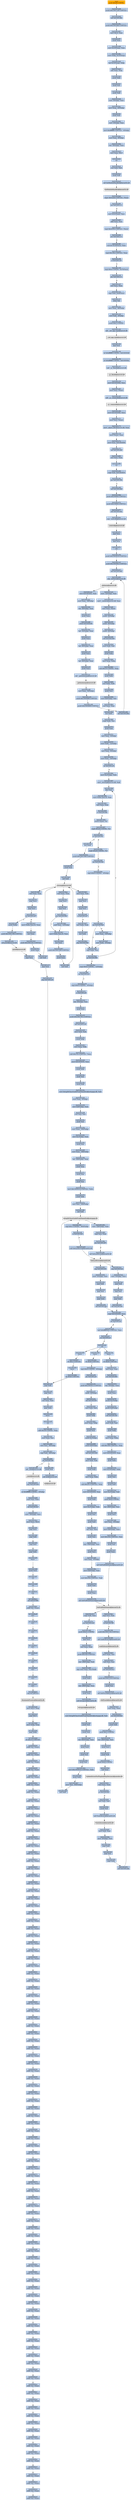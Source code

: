 digraph G {
node[shape=rectangle,style=filled,fillcolor=lightsteelblue,color=lightsteelblue]
bgcolor="transparent"
a0x01001bd6pushl_0x28UINT8[label="start\npushl $0x28<UINT8>",color="lightgrey",fillcolor="orange"];
a0x01001bd8pushl_0x10011a8UINT32[label="0x01001bd8\npushl $0x10011a8<UINT32>"];
a0x01001bddcall_0x01001d8c[label="0x01001bdd\ncall 0x01001d8c"];
a0x01001d8cpushl_0x1001ddeUINT32[label="0x01001d8c\npushl $0x1001dde<UINT32>"];
a0x01001d91movl_fs_0_eax[label="0x01001d91\nmovl %fs:0, %eax"];
a0x01001d97pushl_eax[label="0x01001d97\npushl %eax"];
a0x01001d98movl_0x10esp__eax[label="0x01001d98\nmovl 0x10(%esp), %eax"];
a0x01001d9cmovl_ebp_0x10esp_[label="0x01001d9c\nmovl %ebp, 0x10(%esp)"];
a0x01001da0leal_0x10esp__ebp[label="0x01001da0\nleal 0x10(%esp), %ebp"];
a0x01001da4subl_eax_esp[label="0x01001da4\nsubl %eax, %esp"];
a0x01001da6pushl_ebx[label="0x01001da6\npushl %ebx"];
a0x01001da7pushl_esi[label="0x01001da7\npushl %esi"];
a0x01001da8pushl_edi[label="0x01001da8\npushl %edi"];
a0x01001da9movl__8ebp__eax[label="0x01001da9\nmovl -8(%ebp), %eax"];
a0x01001dacmovl_esp__24ebp_[label="0x01001dac\nmovl %esp, -24(%ebp)"];
a0x01001dafpushl_eax[label="0x01001daf\npushl %eax"];
a0x01001db0movl__4ebp__eax[label="0x01001db0\nmovl -4(%ebp), %eax"];
a0x01001db3movl_0xffffffffUINT32__4ebp_[label="0x01001db3\nmovl $0xffffffff<UINT32>, -4(%ebp)"];
a0x01001dbamovl_eax__8ebp_[label="0x01001dba\nmovl %eax, -8(%ebp)"];
a0x01001dbdleal__16ebp__eax[label="0x01001dbd\nleal -16(%ebp), %eax"];
a0x01001dc0movl_eax_fs_0[label="0x01001dc0\nmovl %eax, %fs:0"];
a0x01001dc6ret[label="0x01001dc6\nret"];
a0x01001be2xorl_edi_edi[label="0x01001be2\nxorl %edi, %edi"];
a0x01001be4pushl_edi[label="0x01001be4\npushl %edi"];
a0x01001be5call_GetModuleHandleA_kernel32_dll[label="0x01001be5\ncall GetModuleHandleA@kernel32.dll"];
GetModuleHandleA_kernel32_dll[label="GetModuleHandleA@kernel32.dll",color="lightgrey",fillcolor="lightgrey"];
a0x01001bebcmpw_0x5a4dUINT16_eax_[label="0x01001beb\ncmpw $0x5a4d<UINT16>, (%eax)"];
a0x01001bf0jne_0x01001c11[label="0x01001bf0\njne 0x01001c11"];
a0x01001bf2movl_0x3ceax__ecx[label="0x01001bf2\nmovl 0x3c(%eax), %ecx"];
a0x01001bf5addl_eax_ecx[label="0x01001bf5\naddl %eax, %ecx"];
a0x01001bf7cmpl_0x4550UINT32_ecx_[label="0x01001bf7\ncmpl $0x4550<UINT32>, (%ecx)"];
a0x01001bfdjne_0x01001c11[label="0x01001bfd\njne 0x01001c11"];
a0x01001bffmovzwl_0x18ecx__eax[label="0x01001bff\nmovzwl 0x18(%ecx), %eax"];
a0x01001c03cmpl_0x10bUINT32_eax[label="0x01001c03\ncmpl $0x10b<UINT32>, %eax"];
a0x01001c08je_0x01001c29[label="0x01001c08\nje 0x01001c29"];
a0x01001c29cmpl_0xeUINT8_0x74ecx_[label="0x01001c29\ncmpl $0xe<UINT8>, 0x74(%ecx)"];
a0x01001c2djbe_0x01001c11[label="0x01001c2d\njbe 0x01001c11"];
a0x01001c2fxorl_eax_eax[label="0x01001c2f\nxorl %eax, %eax"];
a0x01001c31cmpl_edi_0xe8ecx_[label="0x01001c31\ncmpl %edi, 0xe8(%ecx)"];
a0x01001c37setne_al[label="0x01001c37\nsetne %al"];
a0x01001c3amovl_eax__28ebp_[label="0x01001c3a\nmovl %eax, -28(%ebp)"];
a0x01001c3dmovl_edi__4ebp_[label="0x01001c3d\nmovl %edi, -4(%ebp)"];
a0x01001c40pushl_0x1UINT8[label="0x01001c40\npushl $0x1<UINT8>"];
a0x01001c42call___set_app_type_msvcrt_dll[label="0x01001c42\ncall __set_app_type@msvcrt.dll"];
a__set_app_type_msvcrt_dll[label="__set_app_type@msvcrt.dll",color="lightgrey",fillcolor="lightgrey"];
a0x01001c48popl_ecx[label="0x01001c48\npopl %ecx"];
a0x01001c49orl_0xffffffffUINT8_0x01003048[label="0x01001c49\norl $0xffffffff<UINT8>, 0x01003048"];
a0x01001c50orl_0xffffffffUINT8_0x0100304c[label="0x01001c50\norl $0xffffffff<UINT8>, 0x0100304c"];
a0x01001c57call___p__fmode_msvcrt_dll[label="0x01001c57\ncall __p__fmode@msvcrt.dll"];
a__p__fmode_msvcrt_dll[label="__p__fmode@msvcrt.dll",color="lightgrey",fillcolor="lightgrey"];
a0x01001c5dmovl_0x01003044_ecx[label="0x01001c5d\nmovl 0x01003044, %ecx"];
a0x01001c63movl_ecx_eax_[label="0x01001c63\nmovl %ecx, (%eax)"];
a0x01001c65call___p__commode_msvcrt_dll[label="0x01001c65\ncall __p__commode@msvcrt.dll"];
a__p__commode_msvcrt_dll[label="__p__commode@msvcrt.dll",color="lightgrey",fillcolor="lightgrey"];
a0x01001c6bmovl_0x01003040_ecx[label="0x01001c6b\nmovl 0x01003040, %ecx"];
a0x01001c71movl_ecx_eax_[label="0x01001c71\nmovl %ecx, (%eax)"];
a0x01001c73movl__adjust_fdiv_msvcrt_dll_eax[label="0x01001c73\nmovl _adjust_fdiv@msvcrt.dll, %eax"];
a0x01001c78movl_eax__eax[label="0x01001c78\nmovl (%eax), %eax"];
a0x01001c7amovl_eax_0x01003050[label="0x01001c7a\nmovl %eax, 0x01003050"];
a0x01001c7fcall_0x01001d84[label="0x01001c7f\ncall 0x01001d84"];
a0x01001d84xorl_eax_eax[label="0x01001d84\nxorl %eax, %eax"];
a0x01001d86ret[label="0x01001d86\nret"];
a0x01001c84cmpl_edi_0x01003034[label="0x01001c84\ncmpl %edi, 0x01003034"];
a0x01001c8ajne_0x01001c98[label="0x01001c8a\njne 0x01001c98"];
a0x01001c98call_0x01001d6d[label="0x01001c98\ncall 0x01001d6d"];
a0x01001d6dpushl_0x30000UINT32[label="0x01001d6d\npushl $0x30000<UINT32>"];
a0x01001d72pushl_0x10000UINT32[label="0x01001d72\npushl $0x10000<UINT32>"];
a0x01001d77call_0x01001dea[label="0x01001d77\ncall 0x01001dea"];
a0x01001deajmp__controlfp_msvcrt_dll[label="0x01001dea\njmp _controlfp@msvcrt.dll"];
a_controlfp_msvcrt_dll[label="_controlfp@msvcrt.dll",color="lightgrey",fillcolor="lightgrey"];
a0x01001d7cpopl_ecx[label="0x01001d7c\npopl %ecx"];
a0x01001d7dpopl_ecx[label="0x01001d7d\npopl %ecx"];
a0x01001d7eret[label="0x01001d7e\nret"];
a0x01001c9dpushl_0x1003010UINT32[label="0x01001c9d\npushl $0x1003010<UINT32>"];
a0x01001ca2pushl_0x100300cUINT32[label="0x01001ca2\npushl $0x100300c<UINT32>"];
a0x01001ca7call_0x01001d62[label="0x01001ca7\ncall 0x01001d62"];
a0x01001d62jmp__initterm_msvcrt_dll[label="0x01001d62\njmp _initterm@msvcrt.dll"];
a_initterm_msvcrt_dll[label="_initterm@msvcrt.dll",color="lightgrey",fillcolor="lightgrey"];
a0x01001cacmovl_0x0100303c_eax[label="0x01001cac\nmovl 0x0100303c, %eax"];
a0x01001cb1movl_eax__36ebp_[label="0x01001cb1\nmovl %eax, -36(%ebp)"];
a0x01001cb4leal__36ebp__eax[label="0x01001cb4\nleal -36(%ebp), %eax"];
a0x01001cb7pushl_eax[label="0x01001cb7\npushl %eax"];
a0x01001cb8pushl_0x01003038[label="0x01001cb8\npushl 0x01003038"];
a0x01001cbeleal__32ebp__eax[label="0x01001cbe\nleal -32(%ebp), %eax"];
a0x01001cc1pushl_eax[label="0x01001cc1\npushl %eax"];
a0x01001cc2leal__40ebp__eax[label="0x01001cc2\nleal -40(%ebp), %eax"];
a0x01001cc5pushl_eax[label="0x01001cc5\npushl %eax"];
a0x01001cc6leal__44ebp__eax[label="0x01001cc6\nleal -44(%ebp), %eax"];
a0x01001cc9pushl_eax[label="0x01001cc9\npushl %eax"];
a0x01001ccacall___getmainargs_msvcrt_dll[label="0x01001cca\ncall __getmainargs@msvcrt.dll"];
a__getmainargs_msvcrt_dll[label="__getmainargs@msvcrt.dll",color="lightgrey",fillcolor="lightgrey"];
a0x01001cd0movl_eax__52ebp_[label="0x01001cd0\nmovl %eax, -52(%ebp)"];
a0x01001cd3pushl_0x1003008UINT32[label="0x01001cd3\npushl $0x1003008<UINT32>"];
a0x01001cd8pushl_0x1003000UINT32[label="0x01001cd8\npushl $0x1003000<UINT32>"];
a0x01001cddcall_0x01001d62[label="0x01001cdd\ncall 0x01001d62"];
a0x01001ce2movl__32ebp__eax[label="0x01001ce2\nmovl -32(%ebp), %eax"];
a0x01001ce5movl___initenv_msvcrt_dll_ecx[label="0x01001ce5\nmovl __initenv@msvcrt.dll, %ecx"];
a0x01001cebmovl_eax_ecx_[label="0x01001ceb\nmovl %eax, (%ecx)"];
a0x01001cedpushl__32ebp_[label="0x01001ced\npushl -32(%ebp)"];
a0x01001cf0pushl__40ebp_[label="0x01001cf0\npushl -40(%ebp)"];
a0x01001cf3pushl__44ebp_[label="0x01001cf3\npushl -44(%ebp)"];
a0x01001cf6call_0x0100195d[label="0x01001cf6\ncall 0x0100195d"];
a0x0100195dmovl_edi_edi[label="0x0100195d\nmovl %edi, %edi"];
a0x0100195fpushl_ebp[label="0x0100195f\npushl %ebp"];
a0x01001960movl_esp_ebp[label="0x01001960\nmovl %esp, %ebp"];
a0x01001962subl_0x10UINT8_esp[label="0x01001962\nsubl $0x10<UINT8>, %esp"];
a0x01001965pushl_ebx[label="0x01001965\npushl %ebx"];
a0x01001966xorl_edx_edx[label="0x01001966\nxorl %edx, %edx"];
a0x01001968pushl_esi[label="0x01001968\npushl %esi"];
a0x01001969movl_0x8ebp__esi[label="0x01001969\nmovl 0x8(%ebp), %esi"];
a0x0100196cxorl_eax_eax[label="0x0100196c\nxorl %eax, %eax"];
a0x0100196eincl_edx[label="0x0100196e\nincl %edx"];
a0x0100196fcmpl_edx_esi[label="0x0100196f\ncmpl %edx, %esi"];
a0x01001971pushl_edi[label="0x01001971\npushl %edi"];
a0x01001972movl_eax__4ebp_[label="0x01001972\nmovl %eax, -4(%ebp)"];
a0x01001975movl_edx__12ebp_[label="0x01001975\nmovl %edx, -12(%ebp)"];
a0x01001978movl_eax__8ebp_[label="0x01001978\nmovl %eax, -8(%ebp)"];
a0x0100197bmovl_eax__16ebp_[label="0x0100197b\nmovl %eax, -16(%ebp)"];
a0x0100197ejle_0x01001a3f[label="0x0100197e\njle 0x01001a3f"];
a0x01001984movl_0xcebp__ebx[label="0x01001984\nmovl 0xc(%ebp), %ebx"];
a0x01001987movl__stricmp_msvcrt_dll_edi[label="0x01001987\nmovl _stricmp@msvcrt.dll, %edi"];
a0x0100198ddecl_esi[label="0x0100198d\ndecl %esi"];
a0x0100198emovl_ebxesi4__eax[label="0x0100198e\nmovl (%ebx,%esi,4), %eax"];
a0x01001991testl_eax_eax[label="0x01001991\ntestl %eax, %eax"];
a0x01001993je_0x010019dc[label="0x01001993\nje 0x010019dc"];
a0x01001995movb_eax__cl[label="0x01001995\nmovb (%eax), %cl"];
a0x01001997cmpb_0x2dUINT8_cl[label="0x01001997\ncmpb $0x2d<UINT8>, %cl"];
a0x0100199aje_0x010019a1[label="0x0100199a\nje 0x010019a1"];
a0x0100199ccmpb_0x2fUINT8_cl[label="0x0100199c\ncmpb $0x2f<UINT8>, %cl"];
a0x0100199fjne_0x010019dc[label="0x0100199f\njne 0x010019dc"];
a0x010019dccmpl_0x0UINT8__4ebp_[label="0x010019dc\ncmpl $0x0<UINT8>, -4(%ebp)"];
a0x010019e0jne_0x010019e8[label="0x010019e0\njne 0x010019e8"];
a0x010019e2movl_eax__16ebp_[label="0x010019e2\nmovl %eax, -16(%ebp)"];
a0x010019e5movl_edx__4ebp_[label="0x010019e5\nmovl %edx, -4(%ebp)"];
a0x010019e8cmpl_edx_esi[label="0x010019e8\ncmpl %edx, %esi"];
a0x010019eajg_0x0100198d[label="0x010019ea\njg 0x0100198d"];
a0x010019a1incl_eax[label="0x010019a1\nincl %eax"];
a0x010019a2pushl_0x1001198UINT32[label="0x010019a2\npushl $0x1001198<UINT32>"];
a0x010019a7pushl_eax[label="0x010019a7\npushl %eax"];
a0x010019a8call_edi[label="0x010019a8\ncall %edi"];
a_stricmp_msvcrt_dll[label="_stricmp@msvcrt.dll",color="lightgrey",fillcolor="lightgrey"];
a0x010019aatestl_eax_eax[label="0x010019aa\ntestl %eax, %eax"];
a0x010019acpopl_ecx[label="0x010019ac\npopl %ecx"];
a0x010019adpopl_ecx[label="0x010019ad\npopl %ecx"];
a0x010019aejne_0x010019b3[label="0x010019ae\njne 0x010019b3"];
a0x010019b0andl_eax__12ebp_[label="0x010019b0\nandl %eax, -12(%ebp)"];
a0x010019b3movl_ebxesi4__eax[label="0x010019b3\nmovl (%ebx,%esi,4), %eax"];
a0x010019b6incl_eax[label="0x010019b6\nincl %eax"];
a0x010019b7pushl_0x1001190UINT32[label="0x010019b7\npushl $0x1001190<UINT32>"];
a0x010019bcpushl_eax[label="0x010019bc\npushl %eax"];
a0x010019bdcall_edi[label="0x010019bd\ncall %edi"];
a0x010019bftestl_eax_eax[label="0x010019bf\ntestl %eax, %eax"];
a0x010019c1popl_ecx[label="0x010019c1\npopl %ecx"];
a0x010019c2popl_ecx[label="0x010019c2\npopl %ecx"];
a0x010019c3je_0x01001a07[label="0x010019c3\nje 0x01001a07"];
a0x010019c5movl_ebxesi4__eax[label="0x010019c5\nmovl (%ebx,%esi,4), %eax"];
a0x010019c8incl_eax[label="0x010019c8\nincl %eax"];
a0x010019c9pushl_0x100110cUINT32[label="0x010019c9\npushl $0x100110c<UINT32>"];
a0x010019cepushl_eax[label="0x010019ce\npushl %eax"];
a0x010019cfcall_edi[label="0x010019cf\ncall %edi"];
a0x010019d1testl_eax_eax[label="0x010019d1\ntestl %eax, %eax"];
a0x010019d3popl_ecx[label="0x010019d3\npopl %ecx"];
a0x010019d4popl_ecx[label="0x010019d4\npopl %ecx"];
a0x010019d5je_0x01001a07[label="0x010019d5\nje 0x01001a07"];
a0x010019d7xorl_edx_edx[label="0x010019d7\nxorl %edx, %edx"];
a0x010019d9incl_edx[label="0x010019d9\nincl %edx"];
a0x010019dajmp_0x010019e8[label="0x010019da\njmp 0x010019e8"];
a0x010019eccmpl_0x0UINT8__12ebp_[label="0x010019ec\ncmpl $0x0<UINT8>, -12(%ebp)"];
a0x010019f0jne_0x01001a18[label="0x010019f0\njne 0x01001a18"];
a0x01001a18cmpl_0x0UINT8__4ebp_[label="0x01001a18\ncmpl $0x0<UINT8>, -4(%ebp)"];
a0x01001a1cje_0x01001a3f[label="0x01001a1c\nje 0x01001a3f"];
a0x01001a1eleal__8ebp__eax[label="0x01001a1e\nleal -8(%ebp), %eax"];
a0x01001a21pushl_eax[label="0x01001a21\npushl %eax"];
a0x01001a22pushl_0x1001781UINT32[label="0x01001a22\npushl $0x1001781<UINT32>"];
a0x01001a27call_0x01001239[label="0x01001a27\ncall 0x01001239"];
a0x01001239movl_edi_edi[label="0x01001239\nmovl %edi, %edi"];
a0x0100123bpushl_ebp[label="0x0100123b\npushl %ebp"];
a0x0100123cmovl_esp_ebp[label="0x0100123c\nmovl %esp, %ebp"];
a0x0100123esubl_0x15cUINT32_esp[label="0x0100123e\nsubl $0x15c<UINT32>, %esp"];
a0x01001244movl_0x01003030_eax[label="0x01001244\nmovl 0x01003030, %eax"];
a0x01001249pushl_ebx[label="0x01001249\npushl %ebx"];
a0x0100124apushl_esi[label="0x0100124a\npushl %esi"];
a0x0100124bpushl_edi[label="0x0100124b\npushl %edi"];
a0x0100124cmovl_SetupDiClassGuidsFromNameExA_setupapi_dll_edi[label="0x0100124c\nmovl SetupDiClassGuidsFromNameExA@setupapi.dll, %edi"];
a0x01001252movl_eax__4ebp_[label="0x01001252\nmovl %eax, -4(%ebp)"];
a0x01001255movl_0x8ebp__eax[label="0x01001255\nmovl 0x8(%ebp), %eax"];
a0x01001258xorl_esi_esi[label="0x01001258\nxorl %esi, %esi"];
a0x0100125apushl_esi[label="0x0100125a\npushl %esi"];
a0x0100125bmovl_eax__344ebp_[label="0x0100125b\nmovl %eax, -344(%ebp)"];
a0x01001261movl_0xcebp__eax[label="0x01001261\nmovl 0xc(%ebp), %eax"];
a0x01001264pushl_esi[label="0x01001264\npushl %esi"];
a0x01001265movl_eax__348ebp_[label="0x01001265\nmovl %eax, -348(%ebp)"];
a0x0100126bleal__328ebp__eax[label="0x0100126b\nleal -328(%ebp), %eax"];
a0x01001271pushl_eax[label="0x01001271\npushl %eax"];
a0x01001272pushl_esi[label="0x01001272\npushl %esi"];
a0x01001273pushl_esi[label="0x01001273\npushl %esi"];
a0x01001274movl_0x1003014UINT32_ebx[label="0x01001274\nmovl $0x1003014<UINT32>, %ebx"];
a0x01001279pushl_ebx[label="0x01001279\npushl %ebx"];
a0x0100127amovl_esi__328ebp_[label="0x0100127a\nmovl %esi, -328(%ebp)"];
a0x01001280call_edi[label="0x01001280\ncall %edi"];
SetupDiClassGuidsFromNameExA_setupapi_dll[label="SetupDiClassGuidsFromNameExA@setupapi.dll",color="lightgrey",fillcolor="lightgrey"];
a0x01001282movl__328ebp__eax[label="0x01001282\nmovl -328(%ebp), %eax"];
a0x01001288cmpl_esi_eax[label="0x01001288\ncmpl %esi, %eax"];
a0x0100128ajne_0x01001297[label="0x0100128a\njne 0x01001297"];
a0x0100128ccall_GetLastError_kernel32_dll[label="0x0100128c\ncall GetLastError@kernel32.dll"];
GetLastError_kernel32_dll[label="GetLastError@kernel32.dll",color="lightgrey",fillcolor="lightgrey"];
a0x01001292jmp_0x01001435[label="0x01001292\njmp 0x01001435"];
a0x01001435movl__4ebp__ecx[label="0x01001435\nmovl -4(%ebp), %ecx"];
a0x01001438popl_edi[label="0x01001438\npopl %edi"];
a0x01001439popl_esi[label="0x01001439\npopl %esi"];
a0x0100143apopl_ebx[label="0x0100143a\npopl %ebx"];
a0x0100143bcall_0x01001abe[label="0x0100143b\ncall 0x01001abe"];
a0x01001abecmpl_0x01003030_ecx[label="0x01001abe\ncmpl 0x01003030, %ecx"];
a0x01001ac4jne_0x01001acf[label="0x01001ac4\njne 0x01001acf"];
a0x01001ac6testl_0xffff0000UINT32_ecx[label="0x01001ac6\ntestl $0xffff0000<UINT32>, %ecx"];
a0x01001accjne_0x01001acf[label="0x01001acc\njne 0x01001acf"];
a0x01001aceret[label="0x01001ace\nret"];
a0x01001440leave_[label="0x01001440\nleave "];
a0x01001441ret_0x8UINT16[label="0x01001441\nret $0x8<UINT16>"];
a0x01001a2ccmpl_0x0UINT8__8ebp_[label="0x01001a2c\ncmpl $0x0<UINT8>, -8(%ebp)"];
a0x01001a30jne_0x01001a3f[label="0x01001a30\njne 0x01001a3f"];
a0x01001a32pushl_0x100301cUINT32[label="0x01001a32\npushl $0x100301c<UINT32>"];
a0x01001a37pushl__16ebp_[label="0x01001a37\npushl -16(%ebp)"];
a0x01001a3acall_0x0100165f[label="0x01001a3a\ncall 0x0100165f"];
a0x0100165fmovl_edi_edi[label="0x0100165f\nmovl %edi, %edi"];
a0x01001661pushl_ebp[label="0x01001661\npushl %ebp"];
a0x01001662movl_esp_ebp[label="0x01001662\nmovl %esp, %ebp"];
a0x01001664pushl_ecx[label="0x01001664\npushl %ecx"];
a0x01001665pushl_0xcebp_[label="0x01001665\npushl 0xc(%ebp)"];
a0x01001668pushl_0x8ebp_[label="0x01001668\npushl 0x8(%ebp)"];
a0x0100166bcall_0x01001449[label="0x0100166b\ncall 0x01001449"];
a0x01001449movl_edi_edi[label="0x01001449\nmovl %edi, %edi"];
a0x0100144bpushl_ebp[label="0x0100144b\npushl %ebp"];
a0x0100144cmovl_esp_ebp[label="0x0100144c\nmovl %esp, %ebp"];
a0x0100144esubl_0x25cUINT32_esp[label="0x0100144e\nsubl $0x25c<UINT32>, %esp"];
a0x01001454movl_0x01003030_eax[label="0x01001454\nmovl 0x01003030, %eax"];
a0x01001459pushl_ebx[label="0x01001459\npushl %ebx"];
a0x0100145amovl_0xcebp__ebx[label="0x0100145a\nmovl 0xc(%ebp), %ebx"];
a0x0100145dpushl_esi[label="0x0100145d\npushl %esi"];
a0x0100145epushl_edi[label="0x0100145e\npushl %edi"];
a0x0100145fxorl_esi_esi[label="0x0100145f\nxorl %esi, %esi"];
a0x01001461pushl_esi[label="0x01001461\npushl %esi"];
a0x01001462leal__556ebp__ecx[label="0x01001462\nleal -556(%ebp), %ecx"];
a0x01001468pushl_ecx[label="0x01001468\npushl %ecx"];
a0x01001469movl_eax__4ebp_[label="0x01001469\nmovl %eax, -4(%ebp)"];
a0x0100146cmovl_0x8ebp__eax[label="0x0100146c\nmovl 0x8(%ebp), %eax"];
a0x0100146fmovl_0x104UINT32_edi[label="0x0100146f\nmovl $0x104<UINT32>, %edi"];
a0x01001474pushl_edi[label="0x01001474\npushl %edi"];
a0x01001475pushl_eax[label="0x01001475\npushl %eax"];
a0x01001476call_GetFullPathNameA_kernel32_dll[label="0x01001476\ncall GetFullPathNameA@kernel32.dll"];
GetFullPathNameA_kernel32_dll[label="GetFullPathNameA@kernel32.dll",color="lightgrey",fillcolor="lightgrey"];
a0x0100147ccmpl_edi_eax[label="0x0100147c\ncmpl %edi, %eax"];
a0x0100147ejae_0x010014c8[label="0x0100147e\njae 0x010014c8"];
a0x01001480pushl_0x41UINT8[label="0x01001480\npushl $0x41<UINT8>"];
a0x01001482popl_ecx[label="0x01001482\npopl %ecx"];
a0x01001483xorl_eax_eax[label="0x01001483\nxorl %eax, %eax"];
a0x01001485pushl_0x100UINT32[label="0x01001485\npushl $0x100<UINT32>"];
a0x0100148aleal__296ebp__edi[label="0x0100148a\nleal -296(%ebp), %edi"];
a0x01001490repz_stosl_eax_es_edi_[label="0x01001490\nrepz stosl %eax, %es:(%edi)"];
a0x01001492pushl_ebx[label="0x01001492\npushl %ebx"];
a0x01001493leal__296ebp__eax[label="0x01001493\nleal -296(%ebp), %eax"];
a0x01001499pushl_eax[label="0x01001499\npushl %eax"];
a0x0100149acall_lstrcpynA_kernel32_dll[label="0x0100149a\ncall lstrcpynA@kernel32.dll"];
lstrcpynA_kernel32_dll[label="lstrcpynA@kernel32.dll",color="lightgrey",fillcolor="lightgrey"];
a0x010014a0movl_SetupDiClassGuidsFromNameExA_setupapi_dll_edi[label="0x010014a0\nmovl SetupDiClassGuidsFromNameExA@setupapi.dll, %edi"];
a0x010014a6pushl_esi[label="0x010014a6\npushl %esi"];
a0x010014a7pushl_esi[label="0x010014a7\npushl %esi"];
a0x010014a8leal__604ebp__eax[label="0x010014a8\nleal -604(%ebp), %eax"];
a0x010014aepushl_eax[label="0x010014ae\npushl %eax"];
a0x010014afpushl_esi[label="0x010014af\npushl %esi"];
a0x010014b0pushl_esi[label="0x010014b0\npushl %esi"];
a0x010014b1movl_0x1003014UINT32_ebx[label="0x010014b1\nmovl $0x1003014<UINT32>, %ebx"];
a0x010014b6pushl_ebx[label="0x010014b6\npushl %ebx"];
a0x010014b7movl_esi__604ebp_[label="0x010014b7\nmovl %esi, -604(%ebp)"];
a0x010014bdcall_edi[label="0x010014bd\ncall %edi"];
a0x010014bfcmpl_0x1UINT8__604ebp_[label="0x010014bf\ncmpl $0x1<UINT8>, -604(%ebp)"];
a0x010014c6je_0x010014d3[label="0x010014c6\nje 0x010014d3"];
a0x010014c8call_GetLastError_kernel32_dll[label="0x010014c8\ncall GetLastError@kernel32.dll"];
a0x010014cejmp_0x010015a3[label="0x010014ce\njmp 0x010015a3"];
a0x010015a3movl__4ebp__ecx[label="0x010015a3\nmovl -4(%ebp), %ecx"];
a0x010015a6popl_edi[label="0x010015a6\npopl %edi"];
a0x010015a7popl_esi[label="0x010015a7\npopl %esi"];
a0x010015a8popl_ebx[label="0x010015a8\npopl %ebx"];
a0x010015a9call_0x01001abe[label="0x010015a9\ncall 0x01001abe"];
a0x010015aeleave_[label="0x010015ae\nleave "];
a0x010015afret_0x8UINT16[label="0x010015af\nret $0x8<UINT16>"];
a0x01001670testl_eax_eax[label="0x01001670\ntestl %eax, %eax"];
a0x01001672jne_0x01001683[label="0x01001672\njne 0x01001683"];
a0x01001674leal__4ebp__eax[label="0x01001674\nleal -4(%ebp), %eax"];
a0x01001677pushl_eax[label="0x01001677\npushl %eax"];
a0x01001678pushl_0xcebp_[label="0x01001678\npushl 0xc(%ebp)"];
a0x0100167bpushl_0x8ebp_[label="0x0100167b\npushl 0x8(%ebp)"];
a0x0100167ecall_0x010015b7[label="0x0100167e\ncall 0x010015b7"];
a0x010015b7movl_edi_edi[label="0x010015b7\nmovl %edi, %edi"];
a0x010015b9pushl_ebp[label="0x010015b9\npushl %ebp"];
a0x010015bamovl_esp_ebp[label="0x010015ba\nmovl %esp, %ebp"];
a0x010015bcsubl_0x108UINT32_esp[label="0x010015bc\nsubl $0x108<UINT32>, %esp"];
a0x010015c2movl_0x01003030_eax[label="0x010015c2\nmovl 0x01003030, %eax"];
a0x010015c7pushl_ebx[label="0x010015c7\npushl %ebx"];
a0x010015c8movl_0x10ebp__ebx[label="0x010015c8\nmovl 0x10(%ebp), %ebx"];
a0x010015cbpushl_esi[label="0x010015cb\npushl %esi"];
a0x010015ccpushl_edi[label="0x010015cc\npushl %edi"];
a0x010015cdmovl_0xcebp__edi[label="0x010015cd\nmovl 0xc(%ebp), %edi"];
a0x010015d0pushl_0x0UINT8[label="0x010015d0\npushl $0x0<UINT8>"];
a0x010015d2leal__264ebp__ecx[label="0x010015d2\nleal -264(%ebp), %ecx"];
a0x010015d8pushl_ecx[label="0x010015d8\npushl %ecx"];
a0x010015d9movl_eax__4ebp_[label="0x010015d9\nmovl %eax, -4(%ebp)"];
a0x010015dcmovl_0x8ebp__eax[label="0x010015dc\nmovl 0x8(%ebp), %eax"];
a0x010015dfmovl_0x104UINT32_esi[label="0x010015df\nmovl $0x104<UINT32>, %esi"];
a0x010015e4pushl_esi[label="0x010015e4\npushl %esi"];
a0x010015e5pushl_eax[label="0x010015e5\npushl %eax"];
a0x010015e6call_GetFullPathNameA_kernel32_dll[label="0x010015e6\ncall GetFullPathNameA@kernel32.dll"];
a0x010015eccmpl_esi_eax[label="0x010015ec\ncmpl %esi, %eax"];
a0x010015eejb_0x010015f8[label="0x010015ee\njb 0x010015f8"];
a0x010015f8pushl_0x1001134UINT32[label="0x010015f8\npushl $0x1001134<UINT32>"];
a0x010015fdcall_LoadLibraryA_kernel32_dll[label="0x010015fd\ncall LoadLibraryA@kernel32.dll"];
LoadLibraryA_kernel32_dll[label="LoadLibraryA@kernel32.dll",color="lightgrey",fillcolor="lightgrey"];
a0x01001603movl_eax_esi[label="0x01001603\nmovl %eax, %esi"];
a0x01001605testl_esi_esi[label="0x01001605\ntestl %esi, %esi"];
a0x01001607jne_0x01001613[label="0x01001607\njne 0x01001613"];
a0x01001613pushl_0x1001110UINT32[label="0x01001613\npushl $0x1001110<UINT32>"];
a0x01001618pushl_esi[label="0x01001618\npushl %esi"];
a0x01001619call_GetProcAddress_kernel32_dll[label="0x01001619\ncall GetProcAddress@kernel32.dll"];
GetProcAddress_kernel32_dll[label="GetProcAddress@kernel32.dll",color="lightgrey",fillcolor="lightgrey"];
a0x0100161ftestl_eax_eax[label="0x0100161f\ntestl %eax, %eax"];
a0x01001621jne_0x0100162d[label="0x01001621\njne 0x0100162d"];
a0x0100162dpushl_ebx[label="0x0100162d\npushl %ebx"];
a0x0100162epushl_0x1UINT8[label="0x0100162e\npushl $0x1<UINT8>"];
a0x01001630leal__264ebp__ecx[label="0x01001630\nleal -264(%ebp), %ecx"];
a0x01001636pushl_ecx[label="0x01001636\npushl %ecx"];
a0x01001637pushl_edi[label="0x01001637\npushl %edi"];
a0x01001638pushl_0x0UINT8[label="0x01001638\npushl $0x0<UINT8>"];
a0x0100163acall_eax[label="0x0100163a\ncall %eax"];
UpdateDriverForPlugAndPlayDevicesA_newdev_dll[label="UpdateDriverForPlugAndPlayDevicesA@newdev.dll",color="lightgrey",fillcolor="lightgrey"];
a0x0100163ctestl_eax_eax[label="0x0100163c\ntestl %eax, %eax"];
a0x0100163eje_0x01001623[label="0x0100163e\nje 0x01001623"];
a0x01001640xorl_edi_edi[label="0x01001640\nxorl %edi, %edi"];
a0x01001642pushl_esi[label="0x01001642\npushl %esi"];
a0x01001643call_FreeLibrary_kernel32_dll[label="0x01001643\ncall FreeLibrary@kernel32.dll"];
FreeLibrary_kernel32_dll[label="FreeLibrary@kernel32.dll",color="lightgrey",fillcolor="lightgrey"];
a0x01001649movl_edi_eax[label="0x01001649\nmovl %edi, %eax"];
a0x0100164bmovl__4ebp__ecx[label="0x0100164b\nmovl -4(%ebp), %ecx"];
a0x0100164epopl_edi[label="0x0100164e\npopl %edi"];
a0x0100164fpopl_esi[label="0x0100164f\npopl %esi"];
a0x01001650popl_ebx[label="0x01001650\npopl %ebx"];
a0x01001651call_0x01001abe[label="0x01001651\ncall 0x01001abe"];
a0x01001656leave_[label="0x01001656\nleave "];
a0x01001657ret_0xcUINT16[label="0x01001657\nret $0xc<UINT16>"];
a0x01001683leave_[label="0x01001683\nleave "];
a0x01001684ret_0x8UINT16[label="0x01001684\nret $0x8<UINT16>"];
a0x01001a3fpopl_edi[label="0x01001a3f\npopl %edi"];
a0x01001a40popl_esi[label="0x01001a40\npopl %esi"];
a0x01001a41xorl_eax_eax[label="0x01001a41\nxorl %eax, %eax"];
a0x01001a43popl_ebx[label="0x01001a43\npopl %ebx"];
a0x01001a44leave_[label="0x01001a44\nleave "];
a0x01001a45ret[label="0x01001a45\nret"];
a0x01001cfbaddl_0x30UINT8_esp[label="0x01001cfb\naddl $0x30<UINT8>, %esp"];
a0x01001cfemovl_eax_esi[label="0x01001cfe\nmovl %eax, %esi"];
a0x01001d00movl_esi__56ebp_[label="0x01001d00\nmovl %esi, -56(%ebp)"];
a0x01001d03cmpl_edi__28ebp_[label="0x01001d03\ncmpl %edi, -28(%ebp)"];
a0x01001d06jne_0x01001d0f[label="0x01001d06\njne 0x01001d0f"];
a0x01001d08pushl_esi[label="0x01001d08\npushl %esi"];
a0x01001d09call_exit_msvcrt_dll[label="0x01001d09\ncall exit@msvcrt.dll"];
exit_msvcrt_dll[label="exit@msvcrt.dll",color="lightgrey",fillcolor="lightgrey"];
a0x01001a07pushl_ebx_[label="0x01001a07\npushl (%ebx)"];
a0x01001a09pushl_0x1001158UINT32[label="0x01001a09\npushl $0x1001158<UINT32>"];
a0x01001a0ecall_printf_msvcrt_dll[label="0x01001a0e\ncall printf@msvcrt.dll"];
printf_msvcrt_dll[label="printf@msvcrt.dll",color="lightgrey",fillcolor="lightgrey"];
a0x01001a14popl_ecx[label="0x01001a14\npopl %ecx"];
a0x01001a15popl_ecx[label="0x01001a15\npopl %ecx"];
a0x01001a16jmp_0x01001a3f[label="0x01001a16\njmp 0x01001a3f"];
a0x01001d0fcall__cexit_msvcrt_dll[label="0x01001d0f\ncall _cexit@msvcrt.dll"];
a_cexit_msvcrt_dll[label="_cexit@msvcrt.dll",color="lightgrey",fillcolor="lightgrey"];
a0x01001d15jmp_0x01001d44[label="0x01001d15\njmp 0x01001d44"];
a0x01001d44orl_0xffffffffUINT8__4ebp_[label="0x01001d44\norl $0xffffffff<UINT8>, -4(%ebp)"];
a0x01001d48movl_esi_eax[label="0x01001d48\nmovl %esi, %eax"];
a0x01001d4acall_0x01001dc7[label="0x01001d4a\ncall 0x01001dc7"];
a0x01001dc7movl__16ebp__ecx[label="0x01001dc7\nmovl -16(%ebp), %ecx"];
a0x01001dcamovl_ecx_fs_0[label="0x01001dca\nmovl %ecx, %fs:0"];
a0x01001dd1popl_ecx[label="0x01001dd1\npopl %ecx"];
a0x01001dd2popl_edi[label="0x01001dd2\npopl %edi"];
a0x01001dd3popl_esi[label="0x01001dd3\npopl %esi"];
a0x01001dd4popl_ebx[label="0x01001dd4\npopl %ebx"];
a0x01001dd5leave_[label="0x01001dd5\nleave "];
a0x01001dd6pushl_ecx[label="0x01001dd6\npushl %ecx"];
a0x01001dd7ret[label="0x01001dd7\nret"];
a0x01001d4fret[label="0x01001d4f\nret"];
a0x7c8000c0nop_[label="0x7c8000c0\nnop "];
a0x7c8000c1call_0x63d7f9f4[label="0x7c8000c1\ncall 0x63d7f9f4"];
a0x63d7f9f4addb_al_eax_[label="0x63d7f9f4\naddb %al, (%eax)"];
a0x7c839aa8int3_[label="0x7c839aa8\nint3 "];
a0x7c839aa9int3_[label="0x7c839aa9\nint3 "];
a0x7c839aaaint3_[label="0x7c839aaa\nint3 "];
a0x7c839aabint3_[label="0x7c839aab\nint3 "];
a0x7c839aacint3_[label="0x7c839aac\nint3 "];
a0x7c839aadint3_[label="0x7c839aad\nint3 "];
a0x7c839aaeint3_[label="0x7c839aae\nint3 "];
a0x7c839aafint3_[label="0x7c839aaf\nint3 "];
a0x7c839ab0int3_[label="0x7c839ab0\nint3 "];
a0x7c839ab1int3_[label="0x7c839ab1\nint3 "];
a0x7c839ab2jmp_0x7c801e1a[label="0x7c839ab2\njmp 0x7c801e1a"];
TerminateProcess_kernel32_dll[label="TerminateProcess@kernel32.dll",color="lightgrey",fillcolor="lightgrey"];
a0x7c9032a8movl_fs_0_esp[label="0x7c9032a8\nmovl %fs:0, %esp"];
a0x7c9032afpopl_fs_0[label="0x7c9032af\npopl %fs:0"];
a0x7c9032b6movl_ebp_esp[label="0x7c9032b6\nmovl %ebp, %esp"];
a0x7c9032b8popl_ebp[label="0x7c9032b8\npopl %ebp"];
a0x7c9032b9ret_0x14UINT16[label="0x7c9032b9\nret $0x14<UINT16>"];
a0x00000000addb_al_eax_[label="0x00000000\naddb %al, (%eax)"];
a0x00000002addb_al_eax_[label="0x00000002\naddb %al, (%eax)"];
a0x00000004addb_al_eax_[label="0x00000004\naddb %al, (%eax)"];
a0x00000006addb_al_eax_[label="0x00000006\naddb %al, (%eax)"];
a0x00000008addb_al_eax_[label="0x00000008\naddb %al, (%eax)"];
a0x0000000aaddb_al_eax_[label="0x0000000a\naddb %al, (%eax)"];
a0x0000000caddb_al_eax_[label="0x0000000c\naddb %al, (%eax)"];
a0x0000000eaddb_al_eax_[label="0x0000000e\naddb %al, (%eax)"];
a0x00000010addb_al_eax_[label="0x00000010\naddb %al, (%eax)"];
a0x00000012addb_al_eax_[label="0x00000012\naddb %al, (%eax)"];
a0x00000014addb_al_eax_[label="0x00000014\naddb %al, (%eax)"];
a0x00000016addb_al_eax_[label="0x00000016\naddb %al, (%eax)"];
a0x00000018addb_al_eax_[label="0x00000018\naddb %al, (%eax)"];
a0x0000001aaddb_al_eax_[label="0x0000001a\naddb %al, (%eax)"];
a0x0000001caddb_al_eax_[label="0x0000001c\naddb %al, (%eax)"];
a0x0000001eaddb_al_eax_[label="0x0000001e\naddb %al, (%eax)"];
a0x00000020addb_al_eax_[label="0x00000020\naddb %al, (%eax)"];
a0x00000022addb_al_eax_[label="0x00000022\naddb %al, (%eax)"];
a0x00000024addb_al_eax_[label="0x00000024\naddb %al, (%eax)"];
a0x00000026addb_al_eax_[label="0x00000026\naddb %al, (%eax)"];
a0x00000028addb_al_eax_[label="0x00000028\naddb %al, (%eax)"];
a0x0000002aaddb_al_eax_[label="0x0000002a\naddb %al, (%eax)"];
a0x0000002caddb_al_eax_[label="0x0000002c\naddb %al, (%eax)"];
a0x0000002eaddb_al_eax_[label="0x0000002e\naddb %al, (%eax)"];
a0x00000030addb_al_eax_[label="0x00000030\naddb %al, (%eax)"];
a0x00000032addb_al_eax_[label="0x00000032\naddb %al, (%eax)"];
a0x00000034addb_al_eax_[label="0x00000034\naddb %al, (%eax)"];
a0x00000036addb_al_eax_[label="0x00000036\naddb %al, (%eax)"];
a0x00000038addb_al_eax_[label="0x00000038\naddb %al, (%eax)"];
a0x0000003aaddb_al_eax_[label="0x0000003a\naddb %al, (%eax)"];
a0x0000003caddb_al_eax_[label="0x0000003c\naddb %al, (%eax)"];
a0x0000003eaddb_al_eax_[label="0x0000003e\naddb %al, (%eax)"];
a0x00000040addb_al_eax_[label="0x00000040\naddb %al, (%eax)"];
a0x00000042addb_al_eax_[label="0x00000042\naddb %al, (%eax)"];
a0x00000044addb_al_eax_[label="0x00000044\naddb %al, (%eax)"];
a0x00000046addb_al_eax_[label="0x00000046\naddb %al, (%eax)"];
a0x00000048addb_al_eax_[label="0x00000048\naddb %al, (%eax)"];
a0x0000004aaddb_al_eax_[label="0x0000004a\naddb %al, (%eax)"];
a0x0000004caddb_al_eax_[label="0x0000004c\naddb %al, (%eax)"];
a0x0000004eaddb_al_eax_[label="0x0000004e\naddb %al, (%eax)"];
a0x00000050addb_al_eax_[label="0x00000050\naddb %al, (%eax)"];
a0x00000052addb_al_eax_[label="0x00000052\naddb %al, (%eax)"];
a0x00000054addb_al_eax_[label="0x00000054\naddb %al, (%eax)"];
a0x00000056addb_al_eax_[label="0x00000056\naddb %al, (%eax)"];
a0x00000058addb_al_eax_[label="0x00000058\naddb %al, (%eax)"];
a0x0000005aaddb_al_eax_[label="0x0000005a\naddb %al, (%eax)"];
a0x0000005caddb_al_eax_[label="0x0000005c\naddb %al, (%eax)"];
a0x0000005eaddb_al_eax_[label="0x0000005e\naddb %al, (%eax)"];
a0x00000060addb_al_eax_[label="0x00000060\naddb %al, (%eax)"];
a0x00000062addb_al_eax_[label="0x00000062\naddb %al, (%eax)"];
a0x00000064addb_al_eax_[label="0x00000064\naddb %al, (%eax)"];
a0x00000066addb_al_eax_[label="0x00000066\naddb %al, (%eax)"];
a0x00000068addb_al_eax_[label="0x00000068\naddb %al, (%eax)"];
a0x0000006aaddb_al_eax_[label="0x0000006a\naddb %al, (%eax)"];
a0x0000006caddb_al_eax_[label="0x0000006c\naddb %al, (%eax)"];
a0x0000006eaddb_al_eax_[label="0x0000006e\naddb %al, (%eax)"];
a0x00000070addb_al_eax_[label="0x00000070\naddb %al, (%eax)"];
a0x00000072addb_al_eax_[label="0x00000072\naddb %al, (%eax)"];
a0x00000074addb_al_eax_[label="0x00000074\naddb %al, (%eax)"];
a0x00000076addb_al_eax_[label="0x00000076\naddb %al, (%eax)"];
a0x00000078addb_al_eax_[label="0x00000078\naddb %al, (%eax)"];
a0x0000007aaddb_al_eax_[label="0x0000007a\naddb %al, (%eax)"];
a0x0000007caddb_al_eax_[label="0x0000007c\naddb %al, (%eax)"];
a0x0000007eaddb_al_eax_[label="0x0000007e\naddb %al, (%eax)"];
a0x00000080addb_al_eax_[label="0x00000080\naddb %al, (%eax)"];
a0x00000082addb_al_eax_[label="0x00000082\naddb %al, (%eax)"];
a0x00000084addb_al_eax_[label="0x00000084\naddb %al, (%eax)"];
a0x00000086addb_al_eax_[label="0x00000086\naddb %al, (%eax)"];
a0x00000088addb_al_eax_[label="0x00000088\naddb %al, (%eax)"];
a0x0000008aaddb_al_eax_[label="0x0000008a\naddb %al, (%eax)"];
a0x0000008caddb_al_eax_[label="0x0000008c\naddb %al, (%eax)"];
a0x0000008eaddb_al_eax_[label="0x0000008e\naddb %al, (%eax)"];
a0x00000090addb_al_eax_[label="0x00000090\naddb %al, (%eax)"];
a0x00000092addb_al_eax_[label="0x00000092\naddb %al, (%eax)"];
a0x00000094addb_al_eax_[label="0x00000094\naddb %al, (%eax)"];
a0x00000096addb_al_eax_[label="0x00000096\naddb %al, (%eax)"];
a0x00000098addb_al_eax_[label="0x00000098\naddb %al, (%eax)"];
a0x0000009aaddb_al_eax_[label="0x0000009a\naddb %al, (%eax)"];
a0x0000009caddb_al_eax_[label="0x0000009c\naddb %al, (%eax)"];
a0x0000009eaddb_al_eax_[label="0x0000009e\naddb %al, (%eax)"];
a0x000000a0addb_al_eax_[label="0x000000a0\naddb %al, (%eax)"];
a0x000000a2addb_al_eax_[label="0x000000a2\naddb %al, (%eax)"];
a0x000000a4addb_al_eax_[label="0x000000a4\naddb %al, (%eax)"];
a0x000000a6addb_al_eax_[label="0x000000a6\naddb %al, (%eax)"];
a0x000000a8addb_al_eax_[label="0x000000a8\naddb %al, (%eax)"];
a0x000000aaaddb_al_eax_[label="0x000000aa\naddb %al, (%eax)"];
a0x000000acaddb_al_eax_[label="0x000000ac\naddb %al, (%eax)"];
a0x000000aeaddb_al_eax_[label="0x000000ae\naddb %al, (%eax)"];
a0x000000b0addb_al_eax_[label="0x000000b0\naddb %al, (%eax)"];
a0x000000b2addb_al_eax_[label="0x000000b2\naddb %al, (%eax)"];
a0x000000b4addb_al_eax_[label="0x000000b4\naddb %al, (%eax)"];
a0x000000b6addb_al_eax_[label="0x000000b6\naddb %al, (%eax)"];
a0x000000b8addb_al_eax_[label="0x000000b8\naddb %al, (%eax)"];
a0x000000baaddb_al_eax_[label="0x000000ba\naddb %al, (%eax)"];
a0x000000bcaddb_al_eax_[label="0x000000bc\naddb %al, (%eax)"];
a0x000000beaddb_al_eax_[label="0x000000be\naddb %al, (%eax)"];
a0x000000c0addb_al_eax_[label="0x000000c0\naddb %al, (%eax)"];
a0x000000c2addb_al_eax_[label="0x000000c2\naddb %al, (%eax)"];
a0x000000c4addb_al_eax_[label="0x000000c4\naddb %al, (%eax)"];
a0x000000c6addb_al_eax_[label="0x000000c6\naddb %al, (%eax)"];
a0x000000c8addb_al_eax_[label="0x000000c8\naddb %al, (%eax)"];
a0x01001bd6pushl_0x28UINT8 -> a0x01001bd8pushl_0x10011a8UINT32 [color="#000000"];
a0x01001bd8pushl_0x10011a8UINT32 -> a0x01001bddcall_0x01001d8c [color="#000000"];
a0x01001bddcall_0x01001d8c -> a0x01001d8cpushl_0x1001ddeUINT32 [color="#000000"];
a0x01001d8cpushl_0x1001ddeUINT32 -> a0x01001d91movl_fs_0_eax [color="#000000"];
a0x01001d91movl_fs_0_eax -> a0x01001d97pushl_eax [color="#000000"];
a0x01001d97pushl_eax -> a0x01001d98movl_0x10esp__eax [color="#000000"];
a0x01001d98movl_0x10esp__eax -> a0x01001d9cmovl_ebp_0x10esp_ [color="#000000"];
a0x01001d9cmovl_ebp_0x10esp_ -> a0x01001da0leal_0x10esp__ebp [color="#000000"];
a0x01001da0leal_0x10esp__ebp -> a0x01001da4subl_eax_esp [color="#000000"];
a0x01001da4subl_eax_esp -> a0x01001da6pushl_ebx [color="#000000"];
a0x01001da6pushl_ebx -> a0x01001da7pushl_esi [color="#000000"];
a0x01001da7pushl_esi -> a0x01001da8pushl_edi [color="#000000"];
a0x01001da8pushl_edi -> a0x01001da9movl__8ebp__eax [color="#000000"];
a0x01001da9movl__8ebp__eax -> a0x01001dacmovl_esp__24ebp_ [color="#000000"];
a0x01001dacmovl_esp__24ebp_ -> a0x01001dafpushl_eax [color="#000000"];
a0x01001dafpushl_eax -> a0x01001db0movl__4ebp__eax [color="#000000"];
a0x01001db0movl__4ebp__eax -> a0x01001db3movl_0xffffffffUINT32__4ebp_ [color="#000000"];
a0x01001db3movl_0xffffffffUINT32__4ebp_ -> a0x01001dbamovl_eax__8ebp_ [color="#000000"];
a0x01001dbamovl_eax__8ebp_ -> a0x01001dbdleal__16ebp__eax [color="#000000"];
a0x01001dbdleal__16ebp__eax -> a0x01001dc0movl_eax_fs_0 [color="#000000"];
a0x01001dc0movl_eax_fs_0 -> a0x01001dc6ret [color="#000000"];
a0x01001dc6ret -> a0x01001be2xorl_edi_edi [color="#000000"];
a0x01001be2xorl_edi_edi -> a0x01001be4pushl_edi [color="#000000"];
a0x01001be4pushl_edi -> a0x01001be5call_GetModuleHandleA_kernel32_dll [color="#000000"];
a0x01001be5call_GetModuleHandleA_kernel32_dll -> GetModuleHandleA_kernel32_dll [color="#000000"];
GetModuleHandleA_kernel32_dll -> a0x01001bebcmpw_0x5a4dUINT16_eax_ [color="#000000"];
a0x01001bebcmpw_0x5a4dUINT16_eax_ -> a0x01001bf0jne_0x01001c11 [color="#000000"];
a0x01001bf0jne_0x01001c11 -> a0x01001bf2movl_0x3ceax__ecx [color="#000000",label="F"];
a0x01001bf2movl_0x3ceax__ecx -> a0x01001bf5addl_eax_ecx [color="#000000"];
a0x01001bf5addl_eax_ecx -> a0x01001bf7cmpl_0x4550UINT32_ecx_ [color="#000000"];
a0x01001bf7cmpl_0x4550UINT32_ecx_ -> a0x01001bfdjne_0x01001c11 [color="#000000"];
a0x01001bfdjne_0x01001c11 -> a0x01001bffmovzwl_0x18ecx__eax [color="#000000",label="F"];
a0x01001bffmovzwl_0x18ecx__eax -> a0x01001c03cmpl_0x10bUINT32_eax [color="#000000"];
a0x01001c03cmpl_0x10bUINT32_eax -> a0x01001c08je_0x01001c29 [color="#000000"];
a0x01001c08je_0x01001c29 -> a0x01001c29cmpl_0xeUINT8_0x74ecx_ [color="#000000",label="T"];
a0x01001c29cmpl_0xeUINT8_0x74ecx_ -> a0x01001c2djbe_0x01001c11 [color="#000000"];
a0x01001c2djbe_0x01001c11 -> a0x01001c2fxorl_eax_eax [color="#000000",label="F"];
a0x01001c2fxorl_eax_eax -> a0x01001c31cmpl_edi_0xe8ecx_ [color="#000000"];
a0x01001c31cmpl_edi_0xe8ecx_ -> a0x01001c37setne_al [color="#000000"];
a0x01001c37setne_al -> a0x01001c3amovl_eax__28ebp_ [color="#000000"];
a0x01001c3amovl_eax__28ebp_ -> a0x01001c3dmovl_edi__4ebp_ [color="#000000"];
a0x01001c3dmovl_edi__4ebp_ -> a0x01001c40pushl_0x1UINT8 [color="#000000"];
a0x01001c40pushl_0x1UINT8 -> a0x01001c42call___set_app_type_msvcrt_dll [color="#000000"];
a0x01001c42call___set_app_type_msvcrt_dll -> a__set_app_type_msvcrt_dll [color="#000000"];
a__set_app_type_msvcrt_dll -> a0x01001c48popl_ecx [color="#000000"];
a0x01001c48popl_ecx -> a0x01001c49orl_0xffffffffUINT8_0x01003048 [color="#000000"];
a0x01001c49orl_0xffffffffUINT8_0x01003048 -> a0x01001c50orl_0xffffffffUINT8_0x0100304c [color="#000000"];
a0x01001c50orl_0xffffffffUINT8_0x0100304c -> a0x01001c57call___p__fmode_msvcrt_dll [color="#000000"];
a0x01001c57call___p__fmode_msvcrt_dll -> a__p__fmode_msvcrt_dll [color="#000000"];
a__p__fmode_msvcrt_dll -> a0x01001c5dmovl_0x01003044_ecx [color="#000000"];
a0x01001c5dmovl_0x01003044_ecx -> a0x01001c63movl_ecx_eax_ [color="#000000"];
a0x01001c63movl_ecx_eax_ -> a0x01001c65call___p__commode_msvcrt_dll [color="#000000"];
a0x01001c65call___p__commode_msvcrt_dll -> a__p__commode_msvcrt_dll [color="#000000"];
a__p__commode_msvcrt_dll -> a0x01001c6bmovl_0x01003040_ecx [color="#000000"];
a0x01001c6bmovl_0x01003040_ecx -> a0x01001c71movl_ecx_eax_ [color="#000000"];
a0x01001c71movl_ecx_eax_ -> a0x01001c73movl__adjust_fdiv_msvcrt_dll_eax [color="#000000"];
a0x01001c73movl__adjust_fdiv_msvcrt_dll_eax -> a0x01001c78movl_eax__eax [color="#000000"];
a0x01001c78movl_eax__eax -> a0x01001c7amovl_eax_0x01003050 [color="#000000"];
a0x01001c7amovl_eax_0x01003050 -> a0x01001c7fcall_0x01001d84 [color="#000000"];
a0x01001c7fcall_0x01001d84 -> a0x01001d84xorl_eax_eax [color="#000000"];
a0x01001d84xorl_eax_eax -> a0x01001d86ret [color="#000000"];
a0x01001d86ret -> a0x01001c84cmpl_edi_0x01003034 [color="#000000"];
a0x01001c84cmpl_edi_0x01003034 -> a0x01001c8ajne_0x01001c98 [color="#000000"];
a0x01001c8ajne_0x01001c98 -> a0x01001c98call_0x01001d6d [color="#000000",label="T"];
a0x01001c98call_0x01001d6d -> a0x01001d6dpushl_0x30000UINT32 [color="#000000"];
a0x01001d6dpushl_0x30000UINT32 -> a0x01001d72pushl_0x10000UINT32 [color="#000000"];
a0x01001d72pushl_0x10000UINT32 -> a0x01001d77call_0x01001dea [color="#000000"];
a0x01001d77call_0x01001dea -> a0x01001deajmp__controlfp_msvcrt_dll [color="#000000"];
a0x01001deajmp__controlfp_msvcrt_dll -> a_controlfp_msvcrt_dll [color="#000000"];
a_controlfp_msvcrt_dll -> a0x01001d7cpopl_ecx [color="#000000"];
a0x01001d7cpopl_ecx -> a0x01001d7dpopl_ecx [color="#000000"];
a0x01001d7dpopl_ecx -> a0x01001d7eret [color="#000000"];
a0x01001d7eret -> a0x01001c9dpushl_0x1003010UINT32 [color="#000000"];
a0x01001c9dpushl_0x1003010UINT32 -> a0x01001ca2pushl_0x100300cUINT32 [color="#000000"];
a0x01001ca2pushl_0x100300cUINT32 -> a0x01001ca7call_0x01001d62 [color="#000000"];
a0x01001ca7call_0x01001d62 -> a0x01001d62jmp__initterm_msvcrt_dll [color="#000000"];
a0x01001d62jmp__initterm_msvcrt_dll -> a_initterm_msvcrt_dll [color="#000000"];
a_initterm_msvcrt_dll -> a0x01001cacmovl_0x0100303c_eax [color="#000000"];
a0x01001cacmovl_0x0100303c_eax -> a0x01001cb1movl_eax__36ebp_ [color="#000000"];
a0x01001cb1movl_eax__36ebp_ -> a0x01001cb4leal__36ebp__eax [color="#000000"];
a0x01001cb4leal__36ebp__eax -> a0x01001cb7pushl_eax [color="#000000"];
a0x01001cb7pushl_eax -> a0x01001cb8pushl_0x01003038 [color="#000000"];
a0x01001cb8pushl_0x01003038 -> a0x01001cbeleal__32ebp__eax [color="#000000"];
a0x01001cbeleal__32ebp__eax -> a0x01001cc1pushl_eax [color="#000000"];
a0x01001cc1pushl_eax -> a0x01001cc2leal__40ebp__eax [color="#000000"];
a0x01001cc2leal__40ebp__eax -> a0x01001cc5pushl_eax [color="#000000"];
a0x01001cc5pushl_eax -> a0x01001cc6leal__44ebp__eax [color="#000000"];
a0x01001cc6leal__44ebp__eax -> a0x01001cc9pushl_eax [color="#000000"];
a0x01001cc9pushl_eax -> a0x01001ccacall___getmainargs_msvcrt_dll [color="#000000"];
a0x01001ccacall___getmainargs_msvcrt_dll -> a__getmainargs_msvcrt_dll [color="#000000"];
a__getmainargs_msvcrt_dll -> a0x01001cd0movl_eax__52ebp_ [color="#000000"];
a0x01001cd0movl_eax__52ebp_ -> a0x01001cd3pushl_0x1003008UINT32 [color="#000000"];
a0x01001cd3pushl_0x1003008UINT32 -> a0x01001cd8pushl_0x1003000UINT32 [color="#000000"];
a0x01001cd8pushl_0x1003000UINT32 -> a0x01001cddcall_0x01001d62 [color="#000000"];
a0x01001cddcall_0x01001d62 -> a0x01001d62jmp__initterm_msvcrt_dll [color="#000000"];
a_initterm_msvcrt_dll -> a0x01001ce2movl__32ebp__eax [color="#000000"];
a0x01001ce2movl__32ebp__eax -> a0x01001ce5movl___initenv_msvcrt_dll_ecx [color="#000000"];
a0x01001ce5movl___initenv_msvcrt_dll_ecx -> a0x01001cebmovl_eax_ecx_ [color="#000000"];
a0x01001cebmovl_eax_ecx_ -> a0x01001cedpushl__32ebp_ [color="#000000"];
a0x01001cedpushl__32ebp_ -> a0x01001cf0pushl__40ebp_ [color="#000000"];
a0x01001cf0pushl__40ebp_ -> a0x01001cf3pushl__44ebp_ [color="#000000"];
a0x01001cf3pushl__44ebp_ -> a0x01001cf6call_0x0100195d [color="#000000"];
a0x01001cf6call_0x0100195d -> a0x0100195dmovl_edi_edi [color="#000000"];
a0x0100195dmovl_edi_edi -> a0x0100195fpushl_ebp [color="#000000"];
a0x0100195fpushl_ebp -> a0x01001960movl_esp_ebp [color="#000000"];
a0x01001960movl_esp_ebp -> a0x01001962subl_0x10UINT8_esp [color="#000000"];
a0x01001962subl_0x10UINT8_esp -> a0x01001965pushl_ebx [color="#000000"];
a0x01001965pushl_ebx -> a0x01001966xorl_edx_edx [color="#000000"];
a0x01001966xorl_edx_edx -> a0x01001968pushl_esi [color="#000000"];
a0x01001968pushl_esi -> a0x01001969movl_0x8ebp__esi [color="#000000"];
a0x01001969movl_0x8ebp__esi -> a0x0100196cxorl_eax_eax [color="#000000"];
a0x0100196cxorl_eax_eax -> a0x0100196eincl_edx [color="#000000"];
a0x0100196eincl_edx -> a0x0100196fcmpl_edx_esi [color="#000000"];
a0x0100196fcmpl_edx_esi -> a0x01001971pushl_edi [color="#000000"];
a0x01001971pushl_edi -> a0x01001972movl_eax__4ebp_ [color="#000000"];
a0x01001972movl_eax__4ebp_ -> a0x01001975movl_edx__12ebp_ [color="#000000"];
a0x01001975movl_edx__12ebp_ -> a0x01001978movl_eax__8ebp_ [color="#000000"];
a0x01001978movl_eax__8ebp_ -> a0x0100197bmovl_eax__16ebp_ [color="#000000"];
a0x0100197bmovl_eax__16ebp_ -> a0x0100197ejle_0x01001a3f [color="#000000"];
a0x0100197ejle_0x01001a3f -> a0x01001984movl_0xcebp__ebx [color="#000000",label="F"];
a0x01001984movl_0xcebp__ebx -> a0x01001987movl__stricmp_msvcrt_dll_edi [color="#000000"];
a0x01001987movl__stricmp_msvcrt_dll_edi -> a0x0100198ddecl_esi [color="#000000"];
a0x0100198ddecl_esi -> a0x0100198emovl_ebxesi4__eax [color="#000000"];
a0x0100198emovl_ebxesi4__eax -> a0x01001991testl_eax_eax [color="#000000"];
a0x01001991testl_eax_eax -> a0x01001993je_0x010019dc [color="#000000"];
a0x01001993je_0x010019dc -> a0x01001995movb_eax__cl [color="#000000",label="F"];
a0x01001995movb_eax__cl -> a0x01001997cmpb_0x2dUINT8_cl [color="#000000"];
a0x01001997cmpb_0x2dUINT8_cl -> a0x0100199aje_0x010019a1 [color="#000000"];
a0x0100199aje_0x010019a1 -> a0x0100199ccmpb_0x2fUINT8_cl [color="#000000",label="F"];
a0x0100199ccmpb_0x2fUINT8_cl -> a0x0100199fjne_0x010019dc [color="#000000"];
a0x0100199fjne_0x010019dc -> a0x010019dccmpl_0x0UINT8__4ebp_ [color="#000000",label="T"];
a0x010019dccmpl_0x0UINT8__4ebp_ -> a0x010019e0jne_0x010019e8 [color="#000000"];
a0x010019e0jne_0x010019e8 -> a0x010019e2movl_eax__16ebp_ [color="#000000",label="F"];
a0x010019e2movl_eax__16ebp_ -> a0x010019e5movl_edx__4ebp_ [color="#000000"];
a0x010019e5movl_edx__4ebp_ -> a0x010019e8cmpl_edx_esi [color="#000000"];
a0x010019e8cmpl_edx_esi -> a0x010019eajg_0x0100198d [color="#000000"];
a0x010019eajg_0x0100198d -> a0x0100198ddecl_esi [color="#000000",label="T"];
a0x0100199aje_0x010019a1 -> a0x010019a1incl_eax [color="#000000",label="T"];
a0x010019a1incl_eax -> a0x010019a2pushl_0x1001198UINT32 [color="#000000"];
a0x010019a2pushl_0x1001198UINT32 -> a0x010019a7pushl_eax [color="#000000"];
a0x010019a7pushl_eax -> a0x010019a8call_edi [color="#000000"];
a0x010019a8call_edi -> a_stricmp_msvcrt_dll [color="#000000"];
a_stricmp_msvcrt_dll -> a0x010019aatestl_eax_eax [color="#000000"];
a0x010019aatestl_eax_eax -> a0x010019acpopl_ecx [color="#000000"];
a0x010019acpopl_ecx -> a0x010019adpopl_ecx [color="#000000"];
a0x010019adpopl_ecx -> a0x010019aejne_0x010019b3 [color="#000000"];
a0x010019aejne_0x010019b3 -> a0x010019b0andl_eax__12ebp_ [color="#000000",label="F"];
a0x010019aejne_0x010019b3 -> a0x010019b3movl_ebxesi4__eax [color="#000000",label="T"];
a0x010019b3movl_ebxesi4__eax -> a0x010019b6incl_eax [color="#000000"];
a0x010019b6incl_eax -> a0x010019b7pushl_0x1001190UINT32 [color="#000000"];
a0x010019b7pushl_0x1001190UINT32 -> a0x010019bcpushl_eax [color="#000000"];
a0x010019bcpushl_eax -> a0x010019bdcall_edi [color="#000000"];
a0x010019bdcall_edi -> a_stricmp_msvcrt_dll [color="#000000"];
a_stricmp_msvcrt_dll -> a0x010019bftestl_eax_eax [color="#000000"];
a0x010019bftestl_eax_eax -> a0x010019c1popl_ecx [color="#000000"];
a0x010019c1popl_ecx -> a0x010019c2popl_ecx [color="#000000"];
a0x010019c2popl_ecx -> a0x010019c3je_0x01001a07 [color="#000000"];
a0x010019c3je_0x01001a07 -> a0x010019c5movl_ebxesi4__eax [color="#000000",label="F"];
a0x010019c5movl_ebxesi4__eax -> a0x010019c8incl_eax [color="#000000"];
a0x010019c8incl_eax -> a0x010019c9pushl_0x100110cUINT32 [color="#000000"];
a0x010019c9pushl_0x100110cUINT32 -> a0x010019cepushl_eax [color="#000000"];
a0x010019cepushl_eax -> a0x010019cfcall_edi [color="#000000"];
a0x010019cfcall_edi -> a_stricmp_msvcrt_dll [color="#000000"];
a_stricmp_msvcrt_dll -> a0x010019d1testl_eax_eax [color="#000000"];
a0x010019d1testl_eax_eax -> a0x010019d3popl_ecx [color="#000000"];
a0x010019d3popl_ecx -> a0x010019d4popl_ecx [color="#000000"];
a0x010019d4popl_ecx -> a0x010019d5je_0x01001a07 [color="#000000"];
a0x010019d5je_0x01001a07 -> a0x010019d7xorl_edx_edx [color="#000000",label="F"];
a0x010019d7xorl_edx_edx -> a0x010019d9incl_edx [color="#000000"];
a0x010019d9incl_edx -> a0x010019dajmp_0x010019e8 [color="#000000"];
a0x010019dajmp_0x010019e8 -> a0x010019e8cmpl_edx_esi [color="#000000"];
a0x010019e0jne_0x010019e8 -> a0x010019e8cmpl_edx_esi [color="#000000",label="T"];
a0x010019eajg_0x0100198d -> a0x010019eccmpl_0x0UINT8__12ebp_ [color="#000000",label="F"];
a0x010019eccmpl_0x0UINT8__12ebp_ -> a0x010019f0jne_0x01001a18 [color="#000000"];
a0x010019f0jne_0x01001a18 -> a0x01001a18cmpl_0x0UINT8__4ebp_ [color="#000000",label="T"];
a0x01001a18cmpl_0x0UINT8__4ebp_ -> a0x01001a1cje_0x01001a3f [color="#000000"];
a0x01001a1cje_0x01001a3f -> a0x01001a1eleal__8ebp__eax [color="#000000",label="F"];
a0x01001a1eleal__8ebp__eax -> a0x01001a21pushl_eax [color="#000000"];
a0x01001a21pushl_eax -> a0x01001a22pushl_0x1001781UINT32 [color="#000000"];
a0x01001a22pushl_0x1001781UINT32 -> a0x01001a27call_0x01001239 [color="#000000"];
a0x01001a27call_0x01001239 -> a0x01001239movl_edi_edi [color="#000000"];
a0x01001239movl_edi_edi -> a0x0100123bpushl_ebp [color="#000000"];
a0x0100123bpushl_ebp -> a0x0100123cmovl_esp_ebp [color="#000000"];
a0x0100123cmovl_esp_ebp -> a0x0100123esubl_0x15cUINT32_esp [color="#000000"];
a0x0100123esubl_0x15cUINT32_esp -> a0x01001244movl_0x01003030_eax [color="#000000"];
a0x01001244movl_0x01003030_eax -> a0x01001249pushl_ebx [color="#000000"];
a0x01001249pushl_ebx -> a0x0100124apushl_esi [color="#000000"];
a0x0100124apushl_esi -> a0x0100124bpushl_edi [color="#000000"];
a0x0100124bpushl_edi -> a0x0100124cmovl_SetupDiClassGuidsFromNameExA_setupapi_dll_edi [color="#000000"];
a0x0100124cmovl_SetupDiClassGuidsFromNameExA_setupapi_dll_edi -> a0x01001252movl_eax__4ebp_ [color="#000000"];
a0x01001252movl_eax__4ebp_ -> a0x01001255movl_0x8ebp__eax [color="#000000"];
a0x01001255movl_0x8ebp__eax -> a0x01001258xorl_esi_esi [color="#000000"];
a0x01001258xorl_esi_esi -> a0x0100125apushl_esi [color="#000000"];
a0x0100125apushl_esi -> a0x0100125bmovl_eax__344ebp_ [color="#000000"];
a0x0100125bmovl_eax__344ebp_ -> a0x01001261movl_0xcebp__eax [color="#000000"];
a0x01001261movl_0xcebp__eax -> a0x01001264pushl_esi [color="#000000"];
a0x01001264pushl_esi -> a0x01001265movl_eax__348ebp_ [color="#000000"];
a0x01001265movl_eax__348ebp_ -> a0x0100126bleal__328ebp__eax [color="#000000"];
a0x0100126bleal__328ebp__eax -> a0x01001271pushl_eax [color="#000000"];
a0x01001271pushl_eax -> a0x01001272pushl_esi [color="#000000"];
a0x01001272pushl_esi -> a0x01001273pushl_esi [color="#000000"];
a0x01001273pushl_esi -> a0x01001274movl_0x1003014UINT32_ebx [color="#000000"];
a0x01001274movl_0x1003014UINT32_ebx -> a0x01001279pushl_ebx [color="#000000"];
a0x01001279pushl_ebx -> a0x0100127amovl_esi__328ebp_ [color="#000000"];
a0x0100127amovl_esi__328ebp_ -> a0x01001280call_edi [color="#000000"];
a0x01001280call_edi -> SetupDiClassGuidsFromNameExA_setupapi_dll [color="#000000"];
SetupDiClassGuidsFromNameExA_setupapi_dll -> a0x01001282movl__328ebp__eax [color="#000000"];
a0x01001282movl__328ebp__eax -> a0x01001288cmpl_esi_eax [color="#000000"];
a0x01001288cmpl_esi_eax -> a0x0100128ajne_0x01001297 [color="#000000"];
a0x0100128ajne_0x01001297 -> a0x0100128ccall_GetLastError_kernel32_dll [color="#000000",label="F"];
a0x0100128ccall_GetLastError_kernel32_dll -> GetLastError_kernel32_dll [color="#000000"];
GetLastError_kernel32_dll -> a0x01001292jmp_0x01001435 [color="#000000"];
a0x01001292jmp_0x01001435 -> a0x01001435movl__4ebp__ecx [color="#000000"];
a0x01001435movl__4ebp__ecx -> a0x01001438popl_edi [color="#000000"];
a0x01001438popl_edi -> a0x01001439popl_esi [color="#000000"];
a0x01001439popl_esi -> a0x0100143apopl_ebx [color="#000000"];
a0x0100143apopl_ebx -> a0x0100143bcall_0x01001abe [color="#000000"];
a0x0100143bcall_0x01001abe -> a0x01001abecmpl_0x01003030_ecx [color="#000000"];
a0x01001abecmpl_0x01003030_ecx -> a0x01001ac4jne_0x01001acf [color="#000000"];
a0x01001ac4jne_0x01001acf -> a0x01001ac6testl_0xffff0000UINT32_ecx [color="#000000",label="F"];
a0x01001ac6testl_0xffff0000UINT32_ecx -> a0x01001accjne_0x01001acf [color="#000000"];
a0x01001accjne_0x01001acf -> a0x01001aceret [color="#000000",label="F"];
a0x01001aceret -> a0x01001440leave_ [color="#000000"];
a0x01001440leave_ -> a0x01001441ret_0x8UINT16 [color="#000000"];
a0x01001441ret_0x8UINT16 -> a0x01001a2ccmpl_0x0UINT8__8ebp_ [color="#000000"];
a0x01001a2ccmpl_0x0UINT8__8ebp_ -> a0x01001a30jne_0x01001a3f [color="#000000"];
a0x01001a30jne_0x01001a3f -> a0x01001a32pushl_0x100301cUINT32 [color="#000000",label="F"];
a0x01001a32pushl_0x100301cUINT32 -> a0x01001a37pushl__16ebp_ [color="#000000"];
a0x01001a37pushl__16ebp_ -> a0x01001a3acall_0x0100165f [color="#000000"];
a0x01001a3acall_0x0100165f -> a0x0100165fmovl_edi_edi [color="#000000"];
a0x0100165fmovl_edi_edi -> a0x01001661pushl_ebp [color="#000000"];
a0x01001661pushl_ebp -> a0x01001662movl_esp_ebp [color="#000000"];
a0x01001662movl_esp_ebp -> a0x01001664pushl_ecx [color="#000000"];
a0x01001664pushl_ecx -> a0x01001665pushl_0xcebp_ [color="#000000"];
a0x01001665pushl_0xcebp_ -> a0x01001668pushl_0x8ebp_ [color="#000000"];
a0x01001668pushl_0x8ebp_ -> a0x0100166bcall_0x01001449 [color="#000000"];
a0x0100166bcall_0x01001449 -> a0x01001449movl_edi_edi [color="#000000"];
a0x01001449movl_edi_edi -> a0x0100144bpushl_ebp [color="#000000"];
a0x0100144bpushl_ebp -> a0x0100144cmovl_esp_ebp [color="#000000"];
a0x0100144cmovl_esp_ebp -> a0x0100144esubl_0x25cUINT32_esp [color="#000000"];
a0x0100144esubl_0x25cUINT32_esp -> a0x01001454movl_0x01003030_eax [color="#000000"];
a0x01001454movl_0x01003030_eax -> a0x01001459pushl_ebx [color="#000000"];
a0x01001459pushl_ebx -> a0x0100145amovl_0xcebp__ebx [color="#000000"];
a0x0100145amovl_0xcebp__ebx -> a0x0100145dpushl_esi [color="#000000"];
a0x0100145dpushl_esi -> a0x0100145epushl_edi [color="#000000"];
a0x0100145epushl_edi -> a0x0100145fxorl_esi_esi [color="#000000"];
a0x0100145fxorl_esi_esi -> a0x01001461pushl_esi [color="#000000"];
a0x01001461pushl_esi -> a0x01001462leal__556ebp__ecx [color="#000000"];
a0x01001462leal__556ebp__ecx -> a0x01001468pushl_ecx [color="#000000"];
a0x01001468pushl_ecx -> a0x01001469movl_eax__4ebp_ [color="#000000"];
a0x01001469movl_eax__4ebp_ -> a0x0100146cmovl_0x8ebp__eax [color="#000000"];
a0x0100146cmovl_0x8ebp__eax -> a0x0100146fmovl_0x104UINT32_edi [color="#000000"];
a0x0100146fmovl_0x104UINT32_edi -> a0x01001474pushl_edi [color="#000000"];
a0x01001474pushl_edi -> a0x01001475pushl_eax [color="#000000"];
a0x01001475pushl_eax -> a0x01001476call_GetFullPathNameA_kernel32_dll [color="#000000"];
a0x01001476call_GetFullPathNameA_kernel32_dll -> GetFullPathNameA_kernel32_dll [color="#000000"];
GetFullPathNameA_kernel32_dll -> a0x0100147ccmpl_edi_eax [color="#000000"];
a0x0100147ccmpl_edi_eax -> a0x0100147ejae_0x010014c8 [color="#000000"];
a0x0100147ejae_0x010014c8 -> a0x01001480pushl_0x41UINT8 [color="#000000",label="F"];
a0x01001480pushl_0x41UINT8 -> a0x01001482popl_ecx [color="#000000"];
a0x01001482popl_ecx -> a0x01001483xorl_eax_eax [color="#000000"];
a0x01001483xorl_eax_eax -> a0x01001485pushl_0x100UINT32 [color="#000000"];
a0x01001485pushl_0x100UINT32 -> a0x0100148aleal__296ebp__edi [color="#000000"];
a0x0100148aleal__296ebp__edi -> a0x01001490repz_stosl_eax_es_edi_ [color="#000000"];
a0x01001490repz_stosl_eax_es_edi_ -> a0x01001492pushl_ebx [color="#000000"];
a0x01001492pushl_ebx -> a0x01001493leal__296ebp__eax [color="#000000"];
a0x01001493leal__296ebp__eax -> a0x01001499pushl_eax [color="#000000"];
a0x01001499pushl_eax -> a0x0100149acall_lstrcpynA_kernel32_dll [color="#000000"];
a0x0100149acall_lstrcpynA_kernel32_dll -> lstrcpynA_kernel32_dll [color="#000000"];
lstrcpynA_kernel32_dll -> a0x010014a0movl_SetupDiClassGuidsFromNameExA_setupapi_dll_edi [color="#000000"];
a0x010014a0movl_SetupDiClassGuidsFromNameExA_setupapi_dll_edi -> a0x010014a6pushl_esi [color="#000000"];
a0x010014a6pushl_esi -> a0x010014a7pushl_esi [color="#000000"];
a0x010014a7pushl_esi -> a0x010014a8leal__604ebp__eax [color="#000000"];
a0x010014a8leal__604ebp__eax -> a0x010014aepushl_eax [color="#000000"];
a0x010014aepushl_eax -> a0x010014afpushl_esi [color="#000000"];
a0x010014afpushl_esi -> a0x010014b0pushl_esi [color="#000000"];
a0x010014b0pushl_esi -> a0x010014b1movl_0x1003014UINT32_ebx [color="#000000"];
a0x010014b1movl_0x1003014UINT32_ebx -> a0x010014b6pushl_ebx [color="#000000"];
a0x010014b6pushl_ebx -> a0x010014b7movl_esi__604ebp_ [color="#000000"];
a0x010014b7movl_esi__604ebp_ -> a0x010014bdcall_edi [color="#000000"];
a0x010014bdcall_edi -> SetupDiClassGuidsFromNameExA_setupapi_dll [color="#000000"];
SetupDiClassGuidsFromNameExA_setupapi_dll -> a0x010014bfcmpl_0x1UINT8__604ebp_ [color="#000000"];
a0x010014bfcmpl_0x1UINT8__604ebp_ -> a0x010014c6je_0x010014d3 [color="#000000"];
a0x010014c6je_0x010014d3 -> a0x010014c8call_GetLastError_kernel32_dll [color="#000000",label="F"];
a0x010014c8call_GetLastError_kernel32_dll -> GetLastError_kernel32_dll [color="#000000"];
GetLastError_kernel32_dll -> a0x010014cejmp_0x010015a3 [color="#000000"];
a0x010014cejmp_0x010015a3 -> a0x010015a3movl__4ebp__ecx [color="#000000"];
a0x010015a3movl__4ebp__ecx -> a0x010015a6popl_edi [color="#000000"];
a0x010015a6popl_edi -> a0x010015a7popl_esi [color="#000000"];
a0x010015a7popl_esi -> a0x010015a8popl_ebx [color="#000000"];
a0x010015a8popl_ebx -> a0x010015a9call_0x01001abe [color="#000000"];
a0x010015a9call_0x01001abe -> a0x01001abecmpl_0x01003030_ecx [color="#000000"];
a0x01001aceret -> a0x010015aeleave_ [color="#000000"];
a0x010015aeleave_ -> a0x010015afret_0x8UINT16 [color="#000000"];
a0x010015afret_0x8UINT16 -> a0x01001670testl_eax_eax [color="#000000"];
a0x01001670testl_eax_eax -> a0x01001672jne_0x01001683 [color="#000000"];
a0x01001672jne_0x01001683 -> a0x01001674leal__4ebp__eax [color="#000000",label="F"];
a0x01001674leal__4ebp__eax -> a0x01001677pushl_eax [color="#000000"];
a0x01001677pushl_eax -> a0x01001678pushl_0xcebp_ [color="#000000"];
a0x01001678pushl_0xcebp_ -> a0x0100167bpushl_0x8ebp_ [color="#000000"];
a0x0100167bpushl_0x8ebp_ -> a0x0100167ecall_0x010015b7 [color="#000000"];
a0x0100167ecall_0x010015b7 -> a0x010015b7movl_edi_edi [color="#000000"];
a0x010015b7movl_edi_edi -> a0x010015b9pushl_ebp [color="#000000"];
a0x010015b9pushl_ebp -> a0x010015bamovl_esp_ebp [color="#000000"];
a0x010015bamovl_esp_ebp -> a0x010015bcsubl_0x108UINT32_esp [color="#000000"];
a0x010015bcsubl_0x108UINT32_esp -> a0x010015c2movl_0x01003030_eax [color="#000000"];
a0x010015c2movl_0x01003030_eax -> a0x010015c7pushl_ebx [color="#000000"];
a0x010015c7pushl_ebx -> a0x010015c8movl_0x10ebp__ebx [color="#000000"];
a0x010015c8movl_0x10ebp__ebx -> a0x010015cbpushl_esi [color="#000000"];
a0x010015cbpushl_esi -> a0x010015ccpushl_edi [color="#000000"];
a0x010015ccpushl_edi -> a0x010015cdmovl_0xcebp__edi [color="#000000"];
a0x010015cdmovl_0xcebp__edi -> a0x010015d0pushl_0x0UINT8 [color="#000000"];
a0x010015d0pushl_0x0UINT8 -> a0x010015d2leal__264ebp__ecx [color="#000000"];
a0x010015d2leal__264ebp__ecx -> a0x010015d8pushl_ecx [color="#000000"];
a0x010015d8pushl_ecx -> a0x010015d9movl_eax__4ebp_ [color="#000000"];
a0x010015d9movl_eax__4ebp_ -> a0x010015dcmovl_0x8ebp__eax [color="#000000"];
a0x010015dcmovl_0x8ebp__eax -> a0x010015dfmovl_0x104UINT32_esi [color="#000000"];
a0x010015dfmovl_0x104UINT32_esi -> a0x010015e4pushl_esi [color="#000000"];
a0x010015e4pushl_esi -> a0x010015e5pushl_eax [color="#000000"];
a0x010015e5pushl_eax -> a0x010015e6call_GetFullPathNameA_kernel32_dll [color="#000000"];
a0x010015e6call_GetFullPathNameA_kernel32_dll -> GetFullPathNameA_kernel32_dll [color="#000000"];
GetFullPathNameA_kernel32_dll -> a0x010015eccmpl_esi_eax [color="#000000"];
a0x010015eccmpl_esi_eax -> a0x010015eejb_0x010015f8 [color="#000000"];
a0x010015eejb_0x010015f8 -> a0x010015f8pushl_0x1001134UINT32 [color="#000000",label="T"];
a0x010015f8pushl_0x1001134UINT32 -> a0x010015fdcall_LoadLibraryA_kernel32_dll [color="#000000"];
a0x010015fdcall_LoadLibraryA_kernel32_dll -> LoadLibraryA_kernel32_dll [color="#000000"];
LoadLibraryA_kernel32_dll -> a0x01001603movl_eax_esi [color="#000000"];
a0x01001603movl_eax_esi -> a0x01001605testl_esi_esi [color="#000000"];
a0x01001605testl_esi_esi -> a0x01001607jne_0x01001613 [color="#000000"];
a0x01001607jne_0x01001613 -> a0x01001613pushl_0x1001110UINT32 [color="#000000",label="T"];
a0x01001613pushl_0x1001110UINT32 -> a0x01001618pushl_esi [color="#000000"];
a0x01001618pushl_esi -> a0x01001619call_GetProcAddress_kernel32_dll [color="#000000"];
a0x01001619call_GetProcAddress_kernel32_dll -> GetProcAddress_kernel32_dll [color="#000000"];
GetProcAddress_kernel32_dll -> a0x0100161ftestl_eax_eax [color="#000000"];
a0x0100161ftestl_eax_eax -> a0x01001621jne_0x0100162d [color="#000000"];
a0x01001621jne_0x0100162d -> a0x0100162dpushl_ebx [color="#000000",label="T"];
a0x0100162dpushl_ebx -> a0x0100162epushl_0x1UINT8 [color="#000000"];
a0x0100162epushl_0x1UINT8 -> a0x01001630leal__264ebp__ecx [color="#000000"];
a0x01001630leal__264ebp__ecx -> a0x01001636pushl_ecx [color="#000000"];
a0x01001636pushl_ecx -> a0x01001637pushl_edi [color="#000000"];
a0x01001637pushl_edi -> a0x01001638pushl_0x0UINT8 [color="#000000"];
a0x01001638pushl_0x0UINT8 -> a0x0100163acall_eax [color="#000000"];
a0x0100163acall_eax -> UpdateDriverForPlugAndPlayDevicesA_newdev_dll [color="#000000"];
UpdateDriverForPlugAndPlayDevicesA_newdev_dll -> a0x0100163ctestl_eax_eax [color="#000000"];
a0x0100163ctestl_eax_eax -> a0x0100163eje_0x01001623 [color="#000000"];
a0x0100163eje_0x01001623 -> a0x01001640xorl_edi_edi [color="#000000",label="F"];
a0x01001640xorl_edi_edi -> a0x01001642pushl_esi [color="#000000"];
a0x01001642pushl_esi -> a0x01001643call_FreeLibrary_kernel32_dll [color="#000000"];
a0x01001643call_FreeLibrary_kernel32_dll -> FreeLibrary_kernel32_dll [color="#000000"];
FreeLibrary_kernel32_dll -> a0x01001649movl_edi_eax [color="#000000"];
a0x01001649movl_edi_eax -> a0x0100164bmovl__4ebp__ecx [color="#000000"];
a0x0100164bmovl__4ebp__ecx -> a0x0100164epopl_edi [color="#000000"];
a0x0100164epopl_edi -> a0x0100164fpopl_esi [color="#000000"];
a0x0100164fpopl_esi -> a0x01001650popl_ebx [color="#000000"];
a0x01001650popl_ebx -> a0x01001651call_0x01001abe [color="#000000"];
a0x01001651call_0x01001abe -> a0x01001abecmpl_0x01003030_ecx [color="#000000"];
a0x01001aceret -> a0x01001656leave_ [color="#000000"];
a0x01001656leave_ -> a0x01001657ret_0xcUINT16 [color="#000000"];
a0x01001657ret_0xcUINT16 -> a0x01001683leave_ [color="#000000"];
a0x01001683leave_ -> a0x01001684ret_0x8UINT16 [color="#000000"];
a0x01001684ret_0x8UINT16 -> a0x01001a3fpopl_edi [color="#000000"];
a0x01001a3fpopl_edi -> a0x01001a40popl_esi [color="#000000"];
a0x01001a40popl_esi -> a0x01001a41xorl_eax_eax [color="#000000"];
a0x01001a41xorl_eax_eax -> a0x01001a43popl_ebx [color="#000000"];
a0x01001a43popl_ebx -> a0x01001a44leave_ [color="#000000"];
a0x01001a44leave_ -> a0x01001a45ret [color="#000000"];
a0x01001a45ret -> a0x01001cfbaddl_0x30UINT8_esp [color="#000000"];
a0x01001cfbaddl_0x30UINT8_esp -> a0x01001cfemovl_eax_esi [color="#000000"];
a0x01001cfemovl_eax_esi -> a0x01001d00movl_esi__56ebp_ [color="#000000"];
a0x01001d00movl_esi__56ebp_ -> a0x01001d03cmpl_edi__28ebp_ [color="#000000"];
a0x01001d03cmpl_edi__28ebp_ -> a0x01001d06jne_0x01001d0f [color="#000000"];
a0x01001d06jne_0x01001d0f -> a0x01001d08pushl_esi [color="#000000",label="F"];
a0x01001d08pushl_esi -> a0x01001d09call_exit_msvcrt_dll [color="#000000"];
a0x01001d09call_exit_msvcrt_dll -> exit_msvcrt_dll [color="#000000"];
a0x010019b0andl_eax__12ebp_ -> a0x010019b3movl_ebxesi4__eax [color="#000000"];
a0x010019c3je_0x01001a07 -> a0x01001a07pushl_ebx_ [color="#000000",label="T"];
a0x01001a07pushl_ebx_ -> a0x01001a09pushl_0x1001158UINT32 [color="#000000"];
a0x01001a09pushl_0x1001158UINT32 -> a0x01001a0ecall_printf_msvcrt_dll [color="#000000"];
a0x01001a0ecall_printf_msvcrt_dll -> printf_msvcrt_dll [color="#000000"];
printf_msvcrt_dll -> a0x01001a14popl_ecx [color="#000000"];
a0x01001a14popl_ecx -> a0x01001a15popl_ecx [color="#000000"];
a0x01001a15popl_ecx -> a0x01001a16jmp_0x01001a3f [color="#000000"];
a0x01001a16jmp_0x01001a3f -> a0x01001a3fpopl_edi [color="#000000"];
a0x01001d06jne_0x01001d0f -> a0x01001d0fcall__cexit_msvcrt_dll [color="#000000",label="T"];
a0x01001d0fcall__cexit_msvcrt_dll -> a_cexit_msvcrt_dll [color="#000000"];
a_cexit_msvcrt_dll -> a0x01001d15jmp_0x01001d44 [color="#000000"];
a0x01001d15jmp_0x01001d44 -> a0x01001d44orl_0xffffffffUINT8__4ebp_ [color="#000000"];
a0x01001d44orl_0xffffffffUINT8__4ebp_ -> a0x01001d48movl_esi_eax [color="#000000"];
a0x01001d48movl_esi_eax -> a0x01001d4acall_0x01001dc7 [color="#000000"];
a0x01001d4acall_0x01001dc7 -> a0x01001dc7movl__16ebp__ecx [color="#000000"];
a0x01001dc7movl__16ebp__ecx -> a0x01001dcamovl_ecx_fs_0 [color="#000000"];
a0x01001dcamovl_ecx_fs_0 -> a0x01001dd1popl_ecx [color="#000000"];
a0x01001dd1popl_ecx -> a0x01001dd2popl_edi [color="#000000"];
a0x01001dd2popl_edi -> a0x01001dd3popl_esi [color="#000000"];
a0x01001dd3popl_esi -> a0x01001dd4popl_ebx [color="#000000"];
a0x01001dd4popl_ebx -> a0x01001dd5leave_ [color="#000000"];
a0x01001dd5leave_ -> a0x01001dd6pushl_ecx [color="#000000"];
a0x01001dd6pushl_ecx -> a0x01001dd7ret [color="#000000"];
a0x01001dd7ret -> a0x01001d4fret [color="#000000"];
a0x01001d4fret -> a0x7c8000c0nop_ [color="#000000"];
a0x7c8000c0nop_ -> a0x7c8000c1call_0x63d7f9f4 [color="#000000"];
a0x7c8000c1call_0x63d7f9f4 -> a0x63d7f9f4addb_al_eax_ [color="#000000"];
a0x63d7f9f4addb_al_eax_ -> a0x7c839aa8int3_ [color="#000000"];
a0x7c839aa8int3_ -> a0x7c839aa9int3_ [color="#000000"];
a0x7c839aa9int3_ -> a0x7c839aaaint3_ [color="#000000"];
a0x7c839aaaint3_ -> a0x7c839aabint3_ [color="#000000"];
a0x7c839aabint3_ -> a0x7c839aacint3_ [color="#000000"];
a0x7c839aacint3_ -> a0x7c839aadint3_ [color="#000000"];
a0x7c839aadint3_ -> a0x7c839aaeint3_ [color="#000000"];
a0x7c839aaeint3_ -> a0x7c839aafint3_ [color="#000000"];
a0x7c839aafint3_ -> a0x7c839ab0int3_ [color="#000000"];
a0x7c839ab0int3_ -> a0x7c839ab1int3_ [color="#000000"];
a0x7c839ab1int3_ -> a0x7c839ab2jmp_0x7c801e1a [color="#000000"];
a0x7c839ab2jmp_0x7c801e1a -> TerminateProcess_kernel32_dll [color="#000000"];
TerminateProcess_kernel32_dll -> a0x7c9032a8movl_fs_0_esp [color="#000000"];
a0x7c9032a8movl_fs_0_esp -> a0x7c9032afpopl_fs_0 [color="#000000"];
a0x7c9032afpopl_fs_0 -> a0x7c9032b6movl_ebp_esp [color="#000000"];
a0x7c9032b6movl_ebp_esp -> a0x7c9032b8popl_ebp [color="#000000"];
a0x7c9032b8popl_ebp -> a0x7c9032b9ret_0x14UINT16 [color="#000000"];
a0x7c9032b9ret_0x14UINT16 -> a0x00000000addb_al_eax_ [color="#000000"];
a0x00000000addb_al_eax_ -> a0x00000002addb_al_eax_ [color="#000000"];
a0x00000002addb_al_eax_ -> a0x00000004addb_al_eax_ [color="#000000"];
a0x00000004addb_al_eax_ -> a0x00000006addb_al_eax_ [color="#000000"];
a0x00000006addb_al_eax_ -> a0x00000008addb_al_eax_ [color="#000000"];
a0x00000008addb_al_eax_ -> a0x0000000aaddb_al_eax_ [color="#000000"];
a0x0000000aaddb_al_eax_ -> a0x0000000caddb_al_eax_ [color="#000000"];
a0x0000000caddb_al_eax_ -> a0x0000000eaddb_al_eax_ [color="#000000"];
a0x0000000eaddb_al_eax_ -> a0x00000010addb_al_eax_ [color="#000000"];
a0x00000010addb_al_eax_ -> a0x00000012addb_al_eax_ [color="#000000"];
a0x00000012addb_al_eax_ -> a0x00000014addb_al_eax_ [color="#000000"];
a0x00000014addb_al_eax_ -> a0x00000016addb_al_eax_ [color="#000000"];
a0x00000016addb_al_eax_ -> a0x00000018addb_al_eax_ [color="#000000"];
a0x00000018addb_al_eax_ -> a0x0000001aaddb_al_eax_ [color="#000000"];
a0x0000001aaddb_al_eax_ -> a0x0000001caddb_al_eax_ [color="#000000"];
a0x0000001caddb_al_eax_ -> a0x0000001eaddb_al_eax_ [color="#000000"];
a0x0000001eaddb_al_eax_ -> a0x00000020addb_al_eax_ [color="#000000"];
a0x00000020addb_al_eax_ -> a0x00000022addb_al_eax_ [color="#000000"];
a0x00000022addb_al_eax_ -> a0x00000024addb_al_eax_ [color="#000000"];
a0x00000024addb_al_eax_ -> a0x00000026addb_al_eax_ [color="#000000"];
a0x00000026addb_al_eax_ -> a0x00000028addb_al_eax_ [color="#000000"];
a0x00000028addb_al_eax_ -> a0x0000002aaddb_al_eax_ [color="#000000"];
a0x0000002aaddb_al_eax_ -> a0x0000002caddb_al_eax_ [color="#000000"];
a0x0000002caddb_al_eax_ -> a0x0000002eaddb_al_eax_ [color="#000000"];
a0x0000002eaddb_al_eax_ -> a0x00000030addb_al_eax_ [color="#000000"];
a0x00000030addb_al_eax_ -> a0x00000032addb_al_eax_ [color="#000000"];
a0x00000032addb_al_eax_ -> a0x00000034addb_al_eax_ [color="#000000"];
a0x00000034addb_al_eax_ -> a0x00000036addb_al_eax_ [color="#000000"];
a0x00000036addb_al_eax_ -> a0x00000038addb_al_eax_ [color="#000000"];
a0x00000038addb_al_eax_ -> a0x0000003aaddb_al_eax_ [color="#000000"];
a0x0000003aaddb_al_eax_ -> a0x0000003caddb_al_eax_ [color="#000000"];
a0x0000003caddb_al_eax_ -> a0x0000003eaddb_al_eax_ [color="#000000"];
a0x0000003eaddb_al_eax_ -> a0x00000040addb_al_eax_ [color="#000000"];
a0x00000040addb_al_eax_ -> a0x00000042addb_al_eax_ [color="#000000"];
a0x00000042addb_al_eax_ -> a0x00000044addb_al_eax_ [color="#000000"];
a0x00000044addb_al_eax_ -> a0x00000046addb_al_eax_ [color="#000000"];
a0x00000046addb_al_eax_ -> a0x00000048addb_al_eax_ [color="#000000"];
a0x00000048addb_al_eax_ -> a0x0000004aaddb_al_eax_ [color="#000000"];
a0x0000004aaddb_al_eax_ -> a0x0000004caddb_al_eax_ [color="#000000"];
a0x0000004caddb_al_eax_ -> a0x0000004eaddb_al_eax_ [color="#000000"];
a0x0000004eaddb_al_eax_ -> a0x00000050addb_al_eax_ [color="#000000"];
a0x00000050addb_al_eax_ -> a0x00000052addb_al_eax_ [color="#000000"];
a0x00000052addb_al_eax_ -> a0x00000054addb_al_eax_ [color="#000000"];
a0x00000054addb_al_eax_ -> a0x00000056addb_al_eax_ [color="#000000"];
a0x00000056addb_al_eax_ -> a0x00000058addb_al_eax_ [color="#000000"];
a0x00000058addb_al_eax_ -> a0x0000005aaddb_al_eax_ [color="#000000"];
a0x0000005aaddb_al_eax_ -> a0x0000005caddb_al_eax_ [color="#000000"];
a0x0000005caddb_al_eax_ -> a0x0000005eaddb_al_eax_ [color="#000000"];
a0x0000005eaddb_al_eax_ -> a0x00000060addb_al_eax_ [color="#000000"];
a0x00000060addb_al_eax_ -> a0x00000062addb_al_eax_ [color="#000000"];
a0x00000062addb_al_eax_ -> a0x00000064addb_al_eax_ [color="#000000"];
a0x00000064addb_al_eax_ -> a0x00000066addb_al_eax_ [color="#000000"];
a0x00000066addb_al_eax_ -> a0x00000068addb_al_eax_ [color="#000000"];
a0x00000068addb_al_eax_ -> a0x0000006aaddb_al_eax_ [color="#000000"];
a0x0000006aaddb_al_eax_ -> a0x0000006caddb_al_eax_ [color="#000000"];
a0x0000006caddb_al_eax_ -> a0x0000006eaddb_al_eax_ [color="#000000"];
a0x0000006eaddb_al_eax_ -> a0x00000070addb_al_eax_ [color="#000000"];
a0x00000070addb_al_eax_ -> a0x00000072addb_al_eax_ [color="#000000"];
a0x00000072addb_al_eax_ -> a0x00000074addb_al_eax_ [color="#000000"];
a0x00000074addb_al_eax_ -> a0x00000076addb_al_eax_ [color="#000000"];
a0x00000076addb_al_eax_ -> a0x00000078addb_al_eax_ [color="#000000"];
a0x00000078addb_al_eax_ -> a0x0000007aaddb_al_eax_ [color="#000000"];
a0x0000007aaddb_al_eax_ -> a0x0000007caddb_al_eax_ [color="#000000"];
a0x0000007caddb_al_eax_ -> a0x0000007eaddb_al_eax_ [color="#000000"];
a0x0000007eaddb_al_eax_ -> a0x00000080addb_al_eax_ [color="#000000"];
a0x00000080addb_al_eax_ -> a0x00000082addb_al_eax_ [color="#000000"];
a0x00000082addb_al_eax_ -> a0x00000084addb_al_eax_ [color="#000000"];
a0x00000084addb_al_eax_ -> a0x00000086addb_al_eax_ [color="#000000"];
a0x00000086addb_al_eax_ -> a0x00000088addb_al_eax_ [color="#000000"];
a0x00000088addb_al_eax_ -> a0x0000008aaddb_al_eax_ [color="#000000"];
a0x0000008aaddb_al_eax_ -> a0x0000008caddb_al_eax_ [color="#000000"];
a0x0000008caddb_al_eax_ -> a0x0000008eaddb_al_eax_ [color="#000000"];
a0x0000008eaddb_al_eax_ -> a0x00000090addb_al_eax_ [color="#000000"];
a0x00000090addb_al_eax_ -> a0x00000092addb_al_eax_ [color="#000000"];
a0x00000092addb_al_eax_ -> a0x00000094addb_al_eax_ [color="#000000"];
a0x00000094addb_al_eax_ -> a0x00000096addb_al_eax_ [color="#000000"];
a0x00000096addb_al_eax_ -> a0x00000098addb_al_eax_ [color="#000000"];
a0x00000098addb_al_eax_ -> a0x0000009aaddb_al_eax_ [color="#000000"];
a0x0000009aaddb_al_eax_ -> a0x0000009caddb_al_eax_ [color="#000000"];
a0x0000009caddb_al_eax_ -> a0x0000009eaddb_al_eax_ [color="#000000"];
a0x0000009eaddb_al_eax_ -> a0x000000a0addb_al_eax_ [color="#000000"];
a0x000000a0addb_al_eax_ -> a0x000000a2addb_al_eax_ [color="#000000"];
a0x000000a2addb_al_eax_ -> a0x000000a4addb_al_eax_ [color="#000000"];
a0x000000a4addb_al_eax_ -> a0x000000a6addb_al_eax_ [color="#000000"];
a0x000000a6addb_al_eax_ -> a0x000000a8addb_al_eax_ [color="#000000"];
a0x000000a8addb_al_eax_ -> a0x000000aaaddb_al_eax_ [color="#000000"];
a0x000000aaaddb_al_eax_ -> a0x000000acaddb_al_eax_ [color="#000000"];
a0x000000acaddb_al_eax_ -> a0x000000aeaddb_al_eax_ [color="#000000"];
a0x000000aeaddb_al_eax_ -> a0x000000b0addb_al_eax_ [color="#000000"];
a0x000000b0addb_al_eax_ -> a0x000000b2addb_al_eax_ [color="#000000"];
a0x000000b2addb_al_eax_ -> a0x000000b4addb_al_eax_ [color="#000000"];
a0x000000b4addb_al_eax_ -> a0x000000b6addb_al_eax_ [color="#000000"];
a0x000000b6addb_al_eax_ -> a0x000000b8addb_al_eax_ [color="#000000"];
a0x000000b8addb_al_eax_ -> a0x000000baaddb_al_eax_ [color="#000000"];
a0x000000baaddb_al_eax_ -> a0x000000bcaddb_al_eax_ [color="#000000"];
a0x000000bcaddb_al_eax_ -> a0x000000beaddb_al_eax_ [color="#000000"];
a0x000000beaddb_al_eax_ -> a0x000000c0addb_al_eax_ [color="#000000"];
a0x000000c0addb_al_eax_ -> a0x000000c2addb_al_eax_ [color="#000000"];
a0x000000c2addb_al_eax_ -> a0x000000c4addb_al_eax_ [color="#000000"];
a0x000000c4addb_al_eax_ -> a0x000000c6addb_al_eax_ [color="#000000"];
a0x000000c6addb_al_eax_ -> a0x000000c8addb_al_eax_ [color="#000000"];
}
